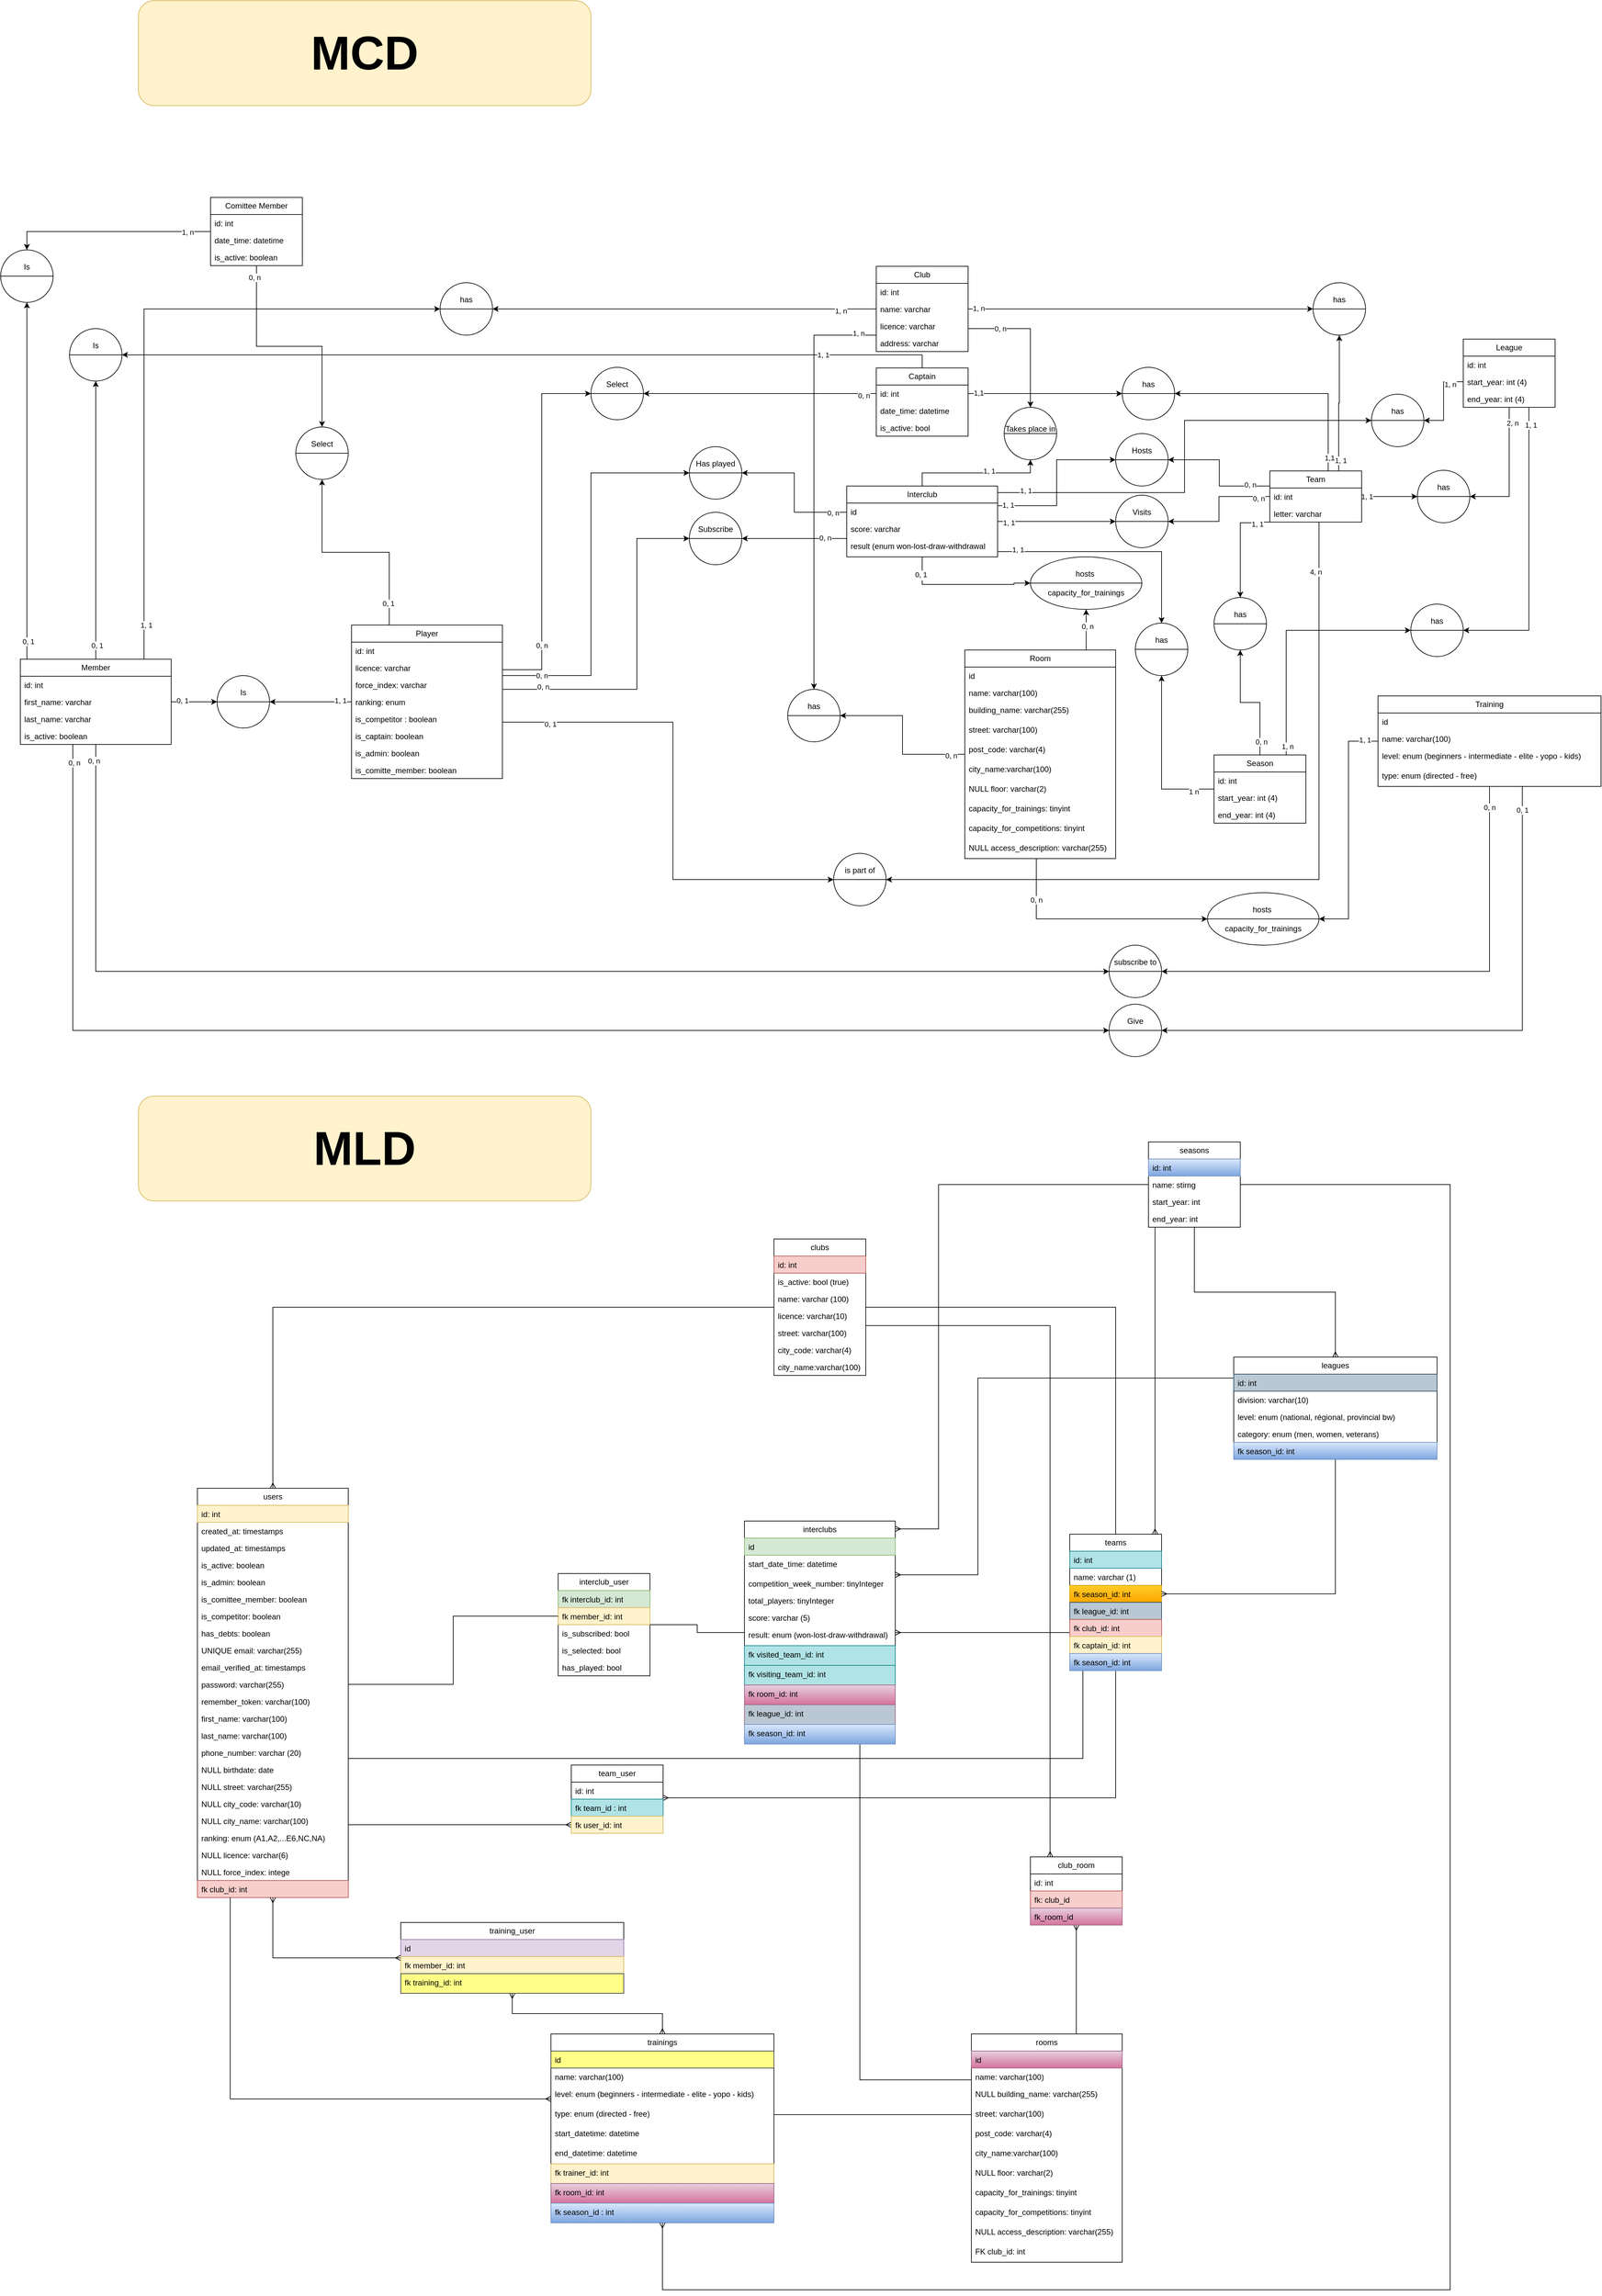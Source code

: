 <mxfile version="24.6.4" type="device">
  <diagram name="Page-1" id="EtJEMqAORgiOwgarwapl">
    <mxGraphModel dx="4608" dy="2368" grid="1" gridSize="10" guides="1" tooltips="1" connect="1" arrows="1" fold="1" page="1" pageScale="1" pageWidth="827" pageHeight="1169" math="0" shadow="0">
      <root>
        <mxCell id="0" />
        <mxCell id="1" parent="0" />
        <mxCell id="zfkykt9MSWh2Pb5mOjTY-151" style="edgeStyle=orthogonalEdgeStyle;rounded=0;orthogonalLoop=1;jettySize=auto;html=1;entryX=0;entryY=0.5;entryDx=0;entryDy=0;exitX=0.82;exitY=0.001;exitDx=0;exitDy=0;exitPerimeter=0;" parent="1" source="zfkykt9MSWh2Pb5mOjTY-158" target="zfkykt9MSWh2Pb5mOjTY-149" edge="1">
          <mxGeometry relative="1" as="geometry" />
        </mxCell>
        <mxCell id="zfkykt9MSWh2Pb5mOjTY-152" value="1, 1" style="edgeLabel;html=1;align=center;verticalAlign=middle;resizable=0;points=[];" parent="zfkykt9MSWh2Pb5mOjTY-151" vertex="1" connectable="0">
          <mxGeometry x="-0.896" y="-2" relative="1" as="geometry">
            <mxPoint x="1" y="-1" as="offset" />
          </mxGeometry>
        </mxCell>
        <mxCell id="zfkykt9MSWh2Pb5mOjTY-176" style="edgeStyle=orthogonalEdgeStyle;rounded=0;orthogonalLoop=1;jettySize=auto;html=1;" parent="1" source="zfkykt9MSWh2Pb5mOjTY-1" target="zfkykt9MSWh2Pb5mOjTY-172" edge="1">
          <mxGeometry relative="1" as="geometry" />
        </mxCell>
        <mxCell id="zfkykt9MSWh2Pb5mOjTY-177" value="1, 1" style="edgeLabel;html=1;align=center;verticalAlign=middle;resizable=0;points=[];" parent="zfkykt9MSWh2Pb5mOjTY-176" vertex="1" connectable="0">
          <mxGeometry x="-0.725" y="-2" relative="1" as="geometry">
            <mxPoint as="offset" />
          </mxGeometry>
        </mxCell>
        <mxCell id="zfkykt9MSWh2Pb5mOjTY-193" style="edgeStyle=orthogonalEdgeStyle;rounded=0;orthogonalLoop=1;jettySize=auto;html=1;exitX=0.25;exitY=0;exitDx=0;exitDy=0;entryX=0.5;entryY=1;entryDx=0;entryDy=0;" parent="1" source="zfkykt9MSWh2Pb5mOjTY-1" target="zfkykt9MSWh2Pb5mOjTY-189" edge="1">
          <mxGeometry relative="1" as="geometry" />
        </mxCell>
        <mxCell id="zfkykt9MSWh2Pb5mOjTY-194" value="0, 1" style="edgeLabel;html=1;align=center;verticalAlign=middle;resizable=0;points=[];" parent="zfkykt9MSWh2Pb5mOjTY-193" vertex="1" connectable="0">
          <mxGeometry x="-0.796" y="2" relative="1" as="geometry">
            <mxPoint as="offset" />
          </mxGeometry>
        </mxCell>
        <mxCell id="zfkykt9MSWh2Pb5mOjTY-1" value="Player" style="swimlane;fontStyle=0;childLayout=stackLayout;horizontal=1;startSize=26;fillColor=none;horizontalStack=0;resizeParent=1;resizeParentMax=0;resizeLast=0;collapsible=1;marginBottom=0;whiteSpace=wrap;html=1;" parent="1" vertex="1">
          <mxGeometry x="-305" y="662" width="230" height="234" as="geometry" />
        </mxCell>
        <mxCell id="zfkykt9MSWh2Pb5mOjTY-2" value="id: int" style="text;strokeColor=none;fillColor=none;align=left;verticalAlign=top;spacingLeft=4;spacingRight=4;overflow=hidden;rotatable=0;points=[[0,0.5],[1,0.5]];portConstraint=eastwest;whiteSpace=wrap;html=1;" parent="zfkykt9MSWh2Pb5mOjTY-1" vertex="1">
          <mxGeometry y="26" width="230" height="26" as="geometry" />
        </mxCell>
        <mxCell id="zfkykt9MSWh2Pb5mOjTY-141" value="licence: varchar" style="text;strokeColor=none;fillColor=none;align=left;verticalAlign=top;spacingLeft=4;spacingRight=4;overflow=hidden;rotatable=0;points=[[0,0.5],[1,0.5]];portConstraint=eastwest;whiteSpace=wrap;html=1;" parent="zfkykt9MSWh2Pb5mOjTY-1" vertex="1">
          <mxGeometry y="52" width="230" height="26" as="geometry" />
        </mxCell>
        <mxCell id="zfkykt9MSWh2Pb5mOjTY-25" value="force_index: varchar" style="text;strokeColor=none;fillColor=none;align=left;verticalAlign=top;spacingLeft=4;spacingRight=4;overflow=hidden;rotatable=0;points=[[0,0.5],[1,0.5]];portConstraint=eastwest;whiteSpace=wrap;html=1;" parent="zfkykt9MSWh2Pb5mOjTY-1" vertex="1">
          <mxGeometry y="78" width="230" height="26" as="geometry" />
        </mxCell>
        <mxCell id="zfkykt9MSWh2Pb5mOjTY-26" value="ranking: enum" style="text;strokeColor=none;fillColor=none;align=left;verticalAlign=top;spacingLeft=4;spacingRight=4;overflow=hidden;rotatable=0;points=[[0,0.5],[1,0.5]];portConstraint=eastwest;whiteSpace=wrap;html=1;" parent="zfkykt9MSWh2Pb5mOjTY-1" vertex="1">
          <mxGeometry y="104" width="230" height="26" as="geometry" />
        </mxCell>
        <mxCell id="zfkykt9MSWh2Pb5mOjTY-29" value="is_competitor : boolean" style="text;strokeColor=none;fillColor=none;align=left;verticalAlign=top;spacingLeft=4;spacingRight=4;overflow=hidden;rotatable=0;points=[[0,0.5],[1,0.5]];portConstraint=eastwest;whiteSpace=wrap;html=1;" parent="zfkykt9MSWh2Pb5mOjTY-1" vertex="1">
          <mxGeometry y="130" width="230" height="26" as="geometry" />
        </mxCell>
        <mxCell id="zfkykt9MSWh2Pb5mOjTY-31" value="is_captain: boolean" style="text;strokeColor=none;fillColor=none;align=left;verticalAlign=top;spacingLeft=4;spacingRight=4;overflow=hidden;rotatable=0;points=[[0,0.5],[1,0.5]];portConstraint=eastwest;whiteSpace=wrap;html=1;" parent="zfkykt9MSWh2Pb5mOjTY-1" vertex="1">
          <mxGeometry y="156" width="230" height="26" as="geometry" />
        </mxCell>
        <mxCell id="zfkykt9MSWh2Pb5mOjTY-32" value="is_admin: boolean" style="text;strokeColor=none;fillColor=none;align=left;verticalAlign=top;spacingLeft=4;spacingRight=4;overflow=hidden;rotatable=0;points=[[0,0.5],[1,0.5]];portConstraint=eastwest;whiteSpace=wrap;html=1;" parent="zfkykt9MSWh2Pb5mOjTY-1" vertex="1">
          <mxGeometry y="182" width="230" height="26" as="geometry" />
        </mxCell>
        <mxCell id="zfkykt9MSWh2Pb5mOjTY-30" value="is_comitte_member: boolean" style="text;strokeColor=none;fillColor=none;align=left;verticalAlign=top;spacingLeft=4;spacingRight=4;overflow=hidden;rotatable=0;points=[[0,0.5],[1,0.5]];portConstraint=eastwest;whiteSpace=wrap;html=1;" parent="zfkykt9MSWh2Pb5mOjTY-1" vertex="1">
          <mxGeometry y="208" width="230" height="26" as="geometry" />
        </mxCell>
        <mxCell id="zfkykt9MSWh2Pb5mOjTY-183" style="edgeStyle=orthogonalEdgeStyle;rounded=0;orthogonalLoop=1;jettySize=auto;html=1;" parent="1" source="zfkykt9MSWh2Pb5mOjTY-9" target="zfkykt9MSWh2Pb5mOjTY-180" edge="1">
          <mxGeometry relative="1" as="geometry">
            <Array as="points">
              <mxPoint x="565" y="250" />
              <mxPoint x="-400" y="250" />
            </Array>
          </mxGeometry>
        </mxCell>
        <mxCell id="zfkykt9MSWh2Pb5mOjTY-184" value="1, 1" style="edgeLabel;html=1;align=center;verticalAlign=middle;resizable=0;points=[];" parent="zfkykt9MSWh2Pb5mOjTY-183" vertex="1" connectable="0">
          <mxGeometry x="-0.724" relative="1" as="geometry">
            <mxPoint as="offset" />
          </mxGeometry>
        </mxCell>
        <mxCell id="zfkykt9MSWh2Pb5mOjTY-9" value="Captain" style="swimlane;fontStyle=0;childLayout=stackLayout;horizontal=1;startSize=26;fillColor=none;horizontalStack=0;resizeParent=1;resizeParentMax=0;resizeLast=0;collapsible=1;marginBottom=0;whiteSpace=wrap;html=1;" parent="1" vertex="1">
          <mxGeometry x="495" y="270" width="140" height="104" as="geometry" />
        </mxCell>
        <mxCell id="zfkykt9MSWh2Pb5mOjTY-10" value="id: int" style="text;strokeColor=none;fillColor=none;align=left;verticalAlign=top;spacingLeft=4;spacingRight=4;overflow=hidden;rotatable=0;points=[[0,0.5],[1,0.5]];portConstraint=eastwest;whiteSpace=wrap;html=1;" parent="zfkykt9MSWh2Pb5mOjTY-9" vertex="1">
          <mxGeometry y="26" width="140" height="26" as="geometry" />
        </mxCell>
        <mxCell id="zfkykt9MSWh2Pb5mOjTY-11" value="date_time: datetime" style="text;strokeColor=none;fillColor=none;align=left;verticalAlign=top;spacingLeft=4;spacingRight=4;overflow=hidden;rotatable=0;points=[[0,0.5],[1,0.5]];portConstraint=eastwest;whiteSpace=wrap;html=1;" parent="zfkykt9MSWh2Pb5mOjTY-9" vertex="1">
          <mxGeometry y="52" width="140" height="26" as="geometry" />
        </mxCell>
        <mxCell id="zfkykt9MSWh2Pb5mOjTY-12" value="is_active: bool" style="text;strokeColor=none;fillColor=none;align=left;verticalAlign=top;spacingLeft=4;spacingRight=4;overflow=hidden;rotatable=0;points=[[0,0.5],[1,0.5]];portConstraint=eastwest;whiteSpace=wrap;html=1;" parent="zfkykt9MSWh2Pb5mOjTY-9" vertex="1">
          <mxGeometry y="78" width="140" height="26" as="geometry" />
        </mxCell>
        <mxCell id="zfkykt9MSWh2Pb5mOjTY-207" style="edgeStyle=orthogonalEdgeStyle;rounded=0;orthogonalLoop=1;jettySize=auto;html=1;entryX=0;entryY=0.5;entryDx=0;entryDy=0;" parent="1" source="zfkykt9MSWh2Pb5mOjTY-13" target="zfkykt9MSWh2Pb5mOjTY-50" edge="1">
          <mxGeometry relative="1" as="geometry" />
        </mxCell>
        <mxCell id="zfkykt9MSWh2Pb5mOjTY-208" value="1, 1" style="edgeLabel;html=1;align=center;verticalAlign=middle;resizable=0;points=[];" parent="zfkykt9MSWh2Pb5mOjTY-207" vertex="1" connectable="0">
          <mxGeometry x="-0.811" y="-2" relative="1" as="geometry">
            <mxPoint as="offset" />
          </mxGeometry>
        </mxCell>
        <mxCell id="DnSjXl-dpAltOaoUkAwv-4" style="edgeStyle=orthogonalEdgeStyle;rounded=0;orthogonalLoop=1;jettySize=auto;html=1;entryX=0;entryY=0.5;entryDx=0;entryDy=0;" parent="1" source="zfkykt9MSWh2Pb5mOjTY-13" target="DnSjXl-dpAltOaoUkAwv-2" edge="1">
          <mxGeometry relative="1" as="geometry">
            <Array as="points">
              <mxPoint x="770" y="480" />
              <mxPoint x="770" y="410" />
            </Array>
          </mxGeometry>
        </mxCell>
        <mxCell id="DnSjXl-dpAltOaoUkAwv-6" value="1, 1" style="edgeLabel;html=1;align=center;verticalAlign=middle;resizable=0;points=[];" parent="DnSjXl-dpAltOaoUkAwv-4" vertex="1" connectable="0">
          <mxGeometry x="-0.872" y="1" relative="1" as="geometry">
            <mxPoint as="offset" />
          </mxGeometry>
        </mxCell>
        <mxCell id="DnSjXl-dpAltOaoUkAwv-41" style="edgeStyle=orthogonalEdgeStyle;rounded=0;orthogonalLoop=1;jettySize=auto;html=1;entryX=0.5;entryY=1;entryDx=0;entryDy=0;" parent="1" source="zfkykt9MSWh2Pb5mOjTY-13" target="DnSjXl-dpAltOaoUkAwv-40" edge="1">
          <mxGeometry relative="1" as="geometry">
            <Array as="points">
              <mxPoint x="565" y="430" />
              <mxPoint x="730" y="430" />
            </Array>
          </mxGeometry>
        </mxCell>
        <mxCell id="DnSjXl-dpAltOaoUkAwv-44" value="1, 1" style="edgeLabel;html=1;align=center;verticalAlign=middle;resizable=0;points=[];" parent="DnSjXl-dpAltOaoUkAwv-41" vertex="1" connectable="0">
          <mxGeometry x="0.184" y="3" relative="1" as="geometry">
            <mxPoint as="offset" />
          </mxGeometry>
        </mxCell>
        <mxCell id="-A4GLplNvdXZ9_32J81P-7" style="edgeStyle=orthogonalEdgeStyle;rounded=0;orthogonalLoop=1;jettySize=auto;html=1;entryX=0;entryY=0.5;entryDx=0;entryDy=0;" parent="1" source="zfkykt9MSWh2Pb5mOjTY-13" target="-A4GLplNvdXZ9_32J81P-3" edge="1">
          <mxGeometry relative="1" as="geometry">
            <Array as="points">
              <mxPoint x="965" y="460" />
              <mxPoint x="965" y="350" />
            </Array>
          </mxGeometry>
        </mxCell>
        <mxCell id="-A4GLplNvdXZ9_32J81P-8" value="1, 1" style="edgeLabel;html=1;align=center;verticalAlign=middle;resizable=0;points=[];" parent="-A4GLplNvdXZ9_32J81P-7" vertex="1" connectable="0">
          <mxGeometry x="-0.874" y="3" relative="1" as="geometry">
            <mxPoint as="offset" />
          </mxGeometry>
        </mxCell>
        <mxCell id="KRWBKFp7DahHuBzi4KMY-15" style="edgeStyle=orthogonalEdgeStyle;rounded=0;orthogonalLoop=1;jettySize=auto;html=1;" parent="1" source="zfkykt9MSWh2Pb5mOjTY-13" target="KRWBKFp7DahHuBzi4KMY-13" edge="1">
          <mxGeometry relative="1" as="geometry">
            <Array as="points">
              <mxPoint x="930" y="550" />
            </Array>
          </mxGeometry>
        </mxCell>
        <mxCell id="KRWBKFp7DahHuBzi4KMY-16" value="1, 1" style="edgeLabel;html=1;align=center;verticalAlign=middle;resizable=0;points=[];" parent="KRWBKFp7DahHuBzi4KMY-15" vertex="1" connectable="0">
          <mxGeometry x="-0.827" y="3" relative="1" as="geometry">
            <mxPoint as="offset" />
          </mxGeometry>
        </mxCell>
        <mxCell id="zfkykt9MSWh2Pb5mOjTY-13" value="Interclub" style="swimlane;fontStyle=0;childLayout=stackLayout;horizontal=1;startSize=26;fillColor=none;horizontalStack=0;resizeParent=1;resizeParentMax=0;resizeLast=0;collapsible=1;marginBottom=0;whiteSpace=wrap;html=1;" parent="1" vertex="1">
          <mxGeometry x="450" y="450" width="230" height="108" as="geometry" />
        </mxCell>
        <mxCell id="zfkykt9MSWh2Pb5mOjTY-14" value="id" style="text;strokeColor=none;fillColor=none;align=left;verticalAlign=top;spacingLeft=4;spacingRight=4;overflow=hidden;rotatable=0;points=[[0,0.5],[1,0.5]];portConstraint=eastwest;whiteSpace=wrap;html=1;" parent="zfkykt9MSWh2Pb5mOjTY-13" vertex="1">
          <mxGeometry y="26" width="230" height="26" as="geometry" />
        </mxCell>
        <mxCell id="zfkykt9MSWh2Pb5mOjTY-43" value="score: varchar" style="text;strokeColor=none;fillColor=none;align=left;verticalAlign=top;spacingLeft=4;spacingRight=4;overflow=hidden;rotatable=0;points=[[0,0.5],[1,0.5]];portConstraint=eastwest;whiteSpace=wrap;html=1;" parent="zfkykt9MSWh2Pb5mOjTY-13" vertex="1">
          <mxGeometry y="52" width="230" height="26" as="geometry" />
        </mxCell>
        <mxCell id="zfkykt9MSWh2Pb5mOjTY-44" value="result (enum won-lost-draw-withdrawal" style="text;strokeColor=none;fillColor=none;align=left;verticalAlign=top;spacingLeft=4;spacingRight=4;overflow=hidden;rotatable=0;points=[[0,0.5],[1,0.5]];portConstraint=eastwest;whiteSpace=wrap;html=1;" parent="zfkykt9MSWh2Pb5mOjTY-13" vertex="1">
          <mxGeometry y="78" width="230" height="30" as="geometry" />
        </mxCell>
        <mxCell id="zfkykt9MSWh2Pb5mOjTY-132" style="edgeStyle=orthogonalEdgeStyle;rounded=0;orthogonalLoop=1;jettySize=auto;html=1;entryX=0;entryY=0.5;entryDx=0;entryDy=0;" parent="1" source="zfkykt9MSWh2Pb5mOjTY-37" target="zfkykt9MSWh2Pb5mOjTY-129" edge="1">
          <mxGeometry relative="1" as="geometry" />
        </mxCell>
        <mxCell id="zfkykt9MSWh2Pb5mOjTY-135" value="1, 1" style="edgeLabel;html=1;align=center;verticalAlign=middle;resizable=0;points=[];" parent="zfkykt9MSWh2Pb5mOjTY-132" vertex="1" connectable="0">
          <mxGeometry x="-0.817" relative="1" as="geometry">
            <mxPoint as="offset" />
          </mxGeometry>
        </mxCell>
        <mxCell id="zfkykt9MSWh2Pb5mOjTY-147" style="edgeStyle=orthogonalEdgeStyle;rounded=0;orthogonalLoop=1;jettySize=auto;html=1;exitX=0.75;exitY=0;exitDx=0;exitDy=0;entryX=0.5;entryY=1;entryDx=0;entryDy=0;" parent="1" source="zfkykt9MSWh2Pb5mOjTY-37" target="zfkykt9MSWh2Pb5mOjTY-145" edge="1">
          <mxGeometry relative="1" as="geometry" />
        </mxCell>
        <mxCell id="zfkykt9MSWh2Pb5mOjTY-148" value="1, 1" style="edgeLabel;html=1;align=center;verticalAlign=middle;resizable=0;points=[];" parent="zfkykt9MSWh2Pb5mOjTY-147" vertex="1" connectable="0">
          <mxGeometry x="-0.856" y="-2" relative="1" as="geometry">
            <mxPoint x="1" y="-1" as="offset" />
          </mxGeometry>
        </mxCell>
        <mxCell id="zfkykt9MSWh2Pb5mOjTY-154" style="edgeStyle=orthogonalEdgeStyle;rounded=0;orthogonalLoop=1;jettySize=auto;html=1;entryX=1;entryY=0.5;entryDx=0;entryDy=0;" parent="1" source="zfkykt9MSWh2Pb5mOjTY-37" target="zfkykt9MSWh2Pb5mOjTY-74" edge="1">
          <mxGeometry relative="1" as="geometry">
            <Array as="points">
              <mxPoint x="1170" y="1050" />
            </Array>
          </mxGeometry>
        </mxCell>
        <mxCell id="zfkykt9MSWh2Pb5mOjTY-155" value="4, n" style="edgeLabel;html=1;align=center;verticalAlign=middle;resizable=0;points=[];" parent="zfkykt9MSWh2Pb5mOjTY-154" vertex="1" connectable="0">
          <mxGeometry x="-0.875" y="-5" relative="1" as="geometry">
            <mxPoint as="offset" />
          </mxGeometry>
        </mxCell>
        <mxCell id="DnSjXl-dpAltOaoUkAwv-3" style="edgeStyle=orthogonalEdgeStyle;rounded=0;orthogonalLoop=1;jettySize=auto;html=1;entryX=1;entryY=0.5;entryDx=0;entryDy=0;" parent="1" source="zfkykt9MSWh2Pb5mOjTY-37" target="DnSjXl-dpAltOaoUkAwv-2" edge="1">
          <mxGeometry relative="1" as="geometry">
            <Array as="points">
              <mxPoint x="1018" y="450" />
              <mxPoint x="1018" y="410" />
            </Array>
          </mxGeometry>
        </mxCell>
        <mxCell id="DnSjXl-dpAltOaoUkAwv-5" value="0, n" style="edgeLabel;html=1;align=center;verticalAlign=middle;resizable=0;points=[];" parent="DnSjXl-dpAltOaoUkAwv-3" vertex="1" connectable="0">
          <mxGeometry x="-0.692" y="-2" relative="1" as="geometry">
            <mxPoint as="offset" />
          </mxGeometry>
        </mxCell>
        <mxCell id="zfkykt9MSWh2Pb5mOjTY-37" value="Team" style="swimlane;fontStyle=0;childLayout=stackLayout;horizontal=1;startSize=26;fillColor=none;horizontalStack=0;resizeParent=1;resizeParentMax=0;resizeLast=0;collapsible=1;marginBottom=0;whiteSpace=wrap;html=1;" parent="1" vertex="1">
          <mxGeometry x="1095" y="427" width="140" height="78" as="geometry" />
        </mxCell>
        <mxCell id="zfkykt9MSWh2Pb5mOjTY-38" value="id: int" style="text;strokeColor=none;fillColor=none;align=left;verticalAlign=top;spacingLeft=4;spacingRight=4;overflow=hidden;rotatable=0;points=[[0,0.5],[1,0.5]];portConstraint=eastwest;whiteSpace=wrap;html=1;" parent="zfkykt9MSWh2Pb5mOjTY-37" vertex="1">
          <mxGeometry y="26" width="140" height="26" as="geometry" />
        </mxCell>
        <mxCell id="zfkykt9MSWh2Pb5mOjTY-40" value="letter: varchar" style="text;strokeColor=none;fillColor=none;align=left;verticalAlign=top;spacingLeft=4;spacingRight=4;overflow=hidden;rotatable=0;points=[[0,0.5],[1,0.5]];portConstraint=eastwest;whiteSpace=wrap;html=1;" parent="zfkykt9MSWh2Pb5mOjTY-37" vertex="1">
          <mxGeometry y="52" width="140" height="26" as="geometry" />
        </mxCell>
        <mxCell id="zfkykt9MSWh2Pb5mOjTY-50" value="&lt;div&gt;Visits&lt;/div&gt;&lt;div&gt;&lt;br&gt;&lt;/div&gt;&lt;div&gt;&lt;br&gt;&lt;/div&gt;" style="shape=lineEllipse;perimeter=ellipsePerimeter;whiteSpace=wrap;html=1;backgroundOutline=1;" parent="1" vertex="1">
          <mxGeometry x="860" y="464" width="80" height="80" as="geometry" />
        </mxCell>
        <mxCell id="zfkykt9MSWh2Pb5mOjTY-68" value="Select&lt;div&gt;&lt;br&gt;&lt;/div&gt;&lt;div&gt;&lt;br&gt;&lt;/div&gt;" style="shape=lineEllipse;perimeter=ellipsePerimeter;whiteSpace=wrap;html=1;backgroundOutline=1;" parent="1" vertex="1">
          <mxGeometry x="60" y="269" width="80" height="80" as="geometry" />
        </mxCell>
        <mxCell id="zfkykt9MSWh2Pb5mOjTY-70" value="&lt;div&gt;Subscribe&lt;/div&gt;&lt;div&gt;&lt;br&gt;&lt;/div&gt;&lt;div&gt;&lt;br&gt;&lt;/div&gt;" style="shape=lineEllipse;perimeter=ellipsePerimeter;whiteSpace=wrap;html=1;backgroundOutline=1;" parent="1" vertex="1">
          <mxGeometry x="210" y="490" width="80" height="80" as="geometry" />
        </mxCell>
        <mxCell id="zfkykt9MSWh2Pb5mOjTY-71" value="&lt;div&gt;Has played&lt;/div&gt;&lt;div&gt;&lt;br&gt;&lt;/div&gt;&lt;div&gt;&lt;br&gt;&lt;/div&gt;" style="shape=lineEllipse;perimeter=ellipsePerimeter;whiteSpace=wrap;html=1;backgroundOutline=1;" parent="1" vertex="1">
          <mxGeometry x="210" y="390" width="80" height="80" as="geometry" />
        </mxCell>
        <mxCell id="zfkykt9MSWh2Pb5mOjTY-74" value="is part of&lt;div&gt;&lt;br&gt;&lt;/div&gt;&lt;div&gt;&lt;br&gt;&lt;/div&gt;" style="shape=lineEllipse;perimeter=ellipsePerimeter;whiteSpace=wrap;html=1;backgroundOutline=1;" parent="1" vertex="1">
          <mxGeometry x="430" y="1010" width="80" height="80" as="geometry" />
        </mxCell>
        <mxCell id="zfkykt9MSWh2Pb5mOjTY-75" style="edgeStyle=orthogonalEdgeStyle;rounded=0;orthogonalLoop=1;jettySize=auto;html=1;entryX=0;entryY=0.5;entryDx=0;entryDy=0;" parent="1" source="zfkykt9MSWh2Pb5mOjTY-1" target="zfkykt9MSWh2Pb5mOjTY-74" edge="1">
          <mxGeometry relative="1" as="geometry">
            <Array as="points">
              <mxPoint x="185" y="810" />
              <mxPoint x="185" y="1050" />
            </Array>
          </mxGeometry>
        </mxCell>
        <mxCell id="zfkykt9MSWh2Pb5mOjTY-77" value="0, 1" style="edgeLabel;html=1;align=center;verticalAlign=middle;resizable=0;points=[];" parent="zfkykt9MSWh2Pb5mOjTY-75" vertex="1" connectable="0">
          <mxGeometry x="-0.804" y="-3" relative="1" as="geometry">
            <mxPoint as="offset" />
          </mxGeometry>
        </mxCell>
        <mxCell id="zfkykt9MSWh2Pb5mOjTY-79" value="has&lt;div&gt;&lt;br&gt;&lt;/div&gt;&lt;div&gt;&lt;br&gt;&lt;/div&gt;" style="shape=lineEllipse;perimeter=ellipsePerimeter;whiteSpace=wrap;html=1;backgroundOutline=1;" parent="1" vertex="1">
          <mxGeometry x="870" y="269" width="80" height="80" as="geometry" />
        </mxCell>
        <mxCell id="zfkykt9MSWh2Pb5mOjTY-80" style="edgeStyle=orthogonalEdgeStyle;rounded=0;orthogonalLoop=1;jettySize=auto;html=1;entryX=1;entryY=0.5;entryDx=0;entryDy=0;" parent="1" source="zfkykt9MSWh2Pb5mOjTY-37" target="zfkykt9MSWh2Pb5mOjTY-79" edge="1">
          <mxGeometry relative="1" as="geometry">
            <Array as="points">
              <mxPoint x="1184" y="309" />
            </Array>
          </mxGeometry>
        </mxCell>
        <mxCell id="zfkykt9MSWh2Pb5mOjTY-81" value="1,1" style="edgeLabel;html=1;align=center;verticalAlign=middle;resizable=0;points=[];" parent="zfkykt9MSWh2Pb5mOjTY-80" vertex="1" connectable="0">
          <mxGeometry x="-0.885" y="-2" relative="1" as="geometry">
            <mxPoint as="offset" />
          </mxGeometry>
        </mxCell>
        <mxCell id="zfkykt9MSWh2Pb5mOjTY-82" style="edgeStyle=orthogonalEdgeStyle;rounded=0;orthogonalLoop=1;jettySize=auto;html=1;exitX=1;exitY=0.5;exitDx=0;exitDy=0;entryX=0;entryY=0.5;entryDx=0;entryDy=0;" parent="1" source="zfkykt9MSWh2Pb5mOjTY-10" target="zfkykt9MSWh2Pb5mOjTY-79" edge="1">
          <mxGeometry relative="1" as="geometry" />
        </mxCell>
        <mxCell id="zfkykt9MSWh2Pb5mOjTY-83" value="1,1" style="edgeLabel;html=1;align=center;verticalAlign=middle;resizable=0;points=[];" parent="zfkykt9MSWh2Pb5mOjTY-82" vertex="1" connectable="0">
          <mxGeometry x="-0.869" y="1" relative="1" as="geometry">
            <mxPoint as="offset" />
          </mxGeometry>
        </mxCell>
        <mxCell id="zfkykt9MSWh2Pb5mOjTY-86" style="edgeStyle=orthogonalEdgeStyle;rounded=0;orthogonalLoop=1;jettySize=auto;html=1;entryX=0;entryY=0.5;entryDx=0;entryDy=0;" parent="1" source="zfkykt9MSWh2Pb5mOjTY-1" target="zfkykt9MSWh2Pb5mOjTY-70" edge="1">
          <mxGeometry relative="1" as="geometry">
            <Array as="points">
              <mxPoint x="130" y="760" />
              <mxPoint x="130" y="530" />
            </Array>
          </mxGeometry>
        </mxCell>
        <mxCell id="zfkykt9MSWh2Pb5mOjTY-87" value="0, n" style="edgeLabel;html=1;align=center;verticalAlign=middle;resizable=0;points=[];" parent="zfkykt9MSWh2Pb5mOjTY-86" vertex="1" connectable="0">
          <mxGeometry x="-0.737" y="4" relative="1" as="geometry">
            <mxPoint x="-6" as="offset" />
          </mxGeometry>
        </mxCell>
        <mxCell id="zfkykt9MSWh2Pb5mOjTY-91" style="edgeStyle=orthogonalEdgeStyle;rounded=0;orthogonalLoop=1;jettySize=auto;html=1;exitX=0;exitY=0.5;exitDx=0;exitDy=0;entryX=1;entryY=0.5;entryDx=0;entryDy=0;" parent="1" source="zfkykt9MSWh2Pb5mOjTY-14" target="zfkykt9MSWh2Pb5mOjTY-70" edge="1">
          <mxGeometry relative="1" as="geometry">
            <Array as="points">
              <mxPoint x="450" y="530" />
            </Array>
          </mxGeometry>
        </mxCell>
        <mxCell id="zfkykt9MSWh2Pb5mOjTY-196" value="0, n" style="edgeLabel;html=1;align=center;verticalAlign=middle;resizable=0;points=[];" parent="zfkykt9MSWh2Pb5mOjTY-91" vertex="1" connectable="0">
          <mxGeometry x="-0.265" y="-1" relative="1" as="geometry">
            <mxPoint as="offset" />
          </mxGeometry>
        </mxCell>
        <mxCell id="zfkykt9MSWh2Pb5mOjTY-93" style="edgeStyle=orthogonalEdgeStyle;rounded=0;orthogonalLoop=1;jettySize=auto;html=1;entryX=0;entryY=0.5;entryDx=0;entryDy=0;" parent="1" source="zfkykt9MSWh2Pb5mOjTY-1" target="zfkykt9MSWh2Pb5mOjTY-71" edge="1">
          <mxGeometry relative="1" as="geometry">
            <Array as="points">
              <mxPoint x="60" y="739" />
              <mxPoint x="60" y="430" />
            </Array>
          </mxGeometry>
        </mxCell>
        <mxCell id="zfkykt9MSWh2Pb5mOjTY-157" value="0, n" style="edgeLabel;html=1;align=center;verticalAlign=middle;resizable=0;points=[];" parent="zfkykt9MSWh2Pb5mOjTY-93" vertex="1" connectable="0">
          <mxGeometry x="-0.799" relative="1" as="geometry">
            <mxPoint as="offset" />
          </mxGeometry>
        </mxCell>
        <mxCell id="zfkykt9MSWh2Pb5mOjTY-94" style="edgeStyle=orthogonalEdgeStyle;rounded=0;orthogonalLoop=1;jettySize=auto;html=1;exitX=0;exitY=0.5;exitDx=0;exitDy=0;entryX=1;entryY=0.5;entryDx=0;entryDy=0;" parent="1" source="zfkykt9MSWh2Pb5mOjTY-14" target="zfkykt9MSWh2Pb5mOjTY-71" edge="1">
          <mxGeometry relative="1" as="geometry">
            <Array as="points">
              <mxPoint x="450" y="490" />
              <mxPoint x="370" y="490" />
              <mxPoint x="370" y="430" />
            </Array>
          </mxGeometry>
        </mxCell>
        <mxCell id="zfkykt9MSWh2Pb5mOjTY-95" value="0, n" style="edgeLabel;html=1;align=center;verticalAlign=middle;resizable=0;points=[];" parent="zfkykt9MSWh2Pb5mOjTY-94" vertex="1" connectable="0">
          <mxGeometry x="-0.795" y="1" relative="1" as="geometry">
            <mxPoint as="offset" />
          </mxGeometry>
        </mxCell>
        <mxCell id="zfkykt9MSWh2Pb5mOjTY-96" style="edgeStyle=orthogonalEdgeStyle;rounded=0;orthogonalLoop=1;jettySize=auto;html=1;exitX=0;exitY=0.5;exitDx=0;exitDy=0;entryX=1;entryY=0.5;entryDx=0;entryDy=0;" parent="1" source="zfkykt9MSWh2Pb5mOjTY-10" target="zfkykt9MSWh2Pb5mOjTY-68" edge="1">
          <mxGeometry relative="1" as="geometry" />
        </mxCell>
        <mxCell id="zfkykt9MSWh2Pb5mOjTY-97" value="0, n" style="edgeLabel;html=1;align=center;verticalAlign=middle;resizable=0;points=[];" parent="zfkykt9MSWh2Pb5mOjTY-96" vertex="1" connectable="0">
          <mxGeometry x="-0.889" y="3" relative="1" as="geometry">
            <mxPoint as="offset" />
          </mxGeometry>
        </mxCell>
        <mxCell id="zfkykt9MSWh2Pb5mOjTY-98" style="edgeStyle=orthogonalEdgeStyle;rounded=0;orthogonalLoop=1;jettySize=auto;html=1;entryX=0;entryY=0.5;entryDx=0;entryDy=0;" parent="1" source="zfkykt9MSWh2Pb5mOjTY-1" target="zfkykt9MSWh2Pb5mOjTY-68" edge="1">
          <mxGeometry relative="1" as="geometry">
            <Array as="points">
              <mxPoint x="-90" y="730" />
              <mxPoint x="-15" y="730" />
              <mxPoint x="-15" y="230" />
            </Array>
          </mxGeometry>
        </mxCell>
        <mxCell id="zfkykt9MSWh2Pb5mOjTY-99" value="0, n" style="edgeLabel;html=1;align=center;verticalAlign=middle;resizable=0;points=[];" parent="zfkykt9MSWh2Pb5mOjTY-98" vertex="1" connectable="0">
          <mxGeometry x="-0.65" relative="1" as="geometry">
            <mxPoint as="offset" />
          </mxGeometry>
        </mxCell>
        <mxCell id="zfkykt9MSWh2Pb5mOjTY-101" value="interclub_user" style="swimlane;fontStyle=0;childLayout=stackLayout;horizontal=1;startSize=26;fillColor=none;horizontalStack=0;resizeParent=1;resizeParentMax=0;resizeLast=0;collapsible=1;marginBottom=0;whiteSpace=wrap;html=1;" parent="1" vertex="1">
          <mxGeometry x="10" y="2108" width="140" height="156" as="geometry" />
        </mxCell>
        <mxCell id="zfkykt9MSWh2Pb5mOjTY-102" value="fk interclub_id: int" style="text;strokeColor=#82b366;fillColor=#d5e8d4;align=left;verticalAlign=top;spacingLeft=4;spacingRight=4;overflow=hidden;rotatable=0;points=[[0,0.5],[1,0.5]];portConstraint=eastwest;whiteSpace=wrap;html=1;" parent="zfkykt9MSWh2Pb5mOjTY-101" vertex="1">
          <mxGeometry y="26" width="140" height="26" as="geometry" />
        </mxCell>
        <mxCell id="zfkykt9MSWh2Pb5mOjTY-103" value="fk member_id: int" style="text;strokeColor=#d6b656;fillColor=#fff2cc;align=left;verticalAlign=top;spacingLeft=4;spacingRight=4;overflow=hidden;rotatable=0;points=[[0,0.5],[1,0.5]];portConstraint=eastwest;whiteSpace=wrap;html=1;" parent="zfkykt9MSWh2Pb5mOjTY-101" vertex="1">
          <mxGeometry y="52" width="140" height="26" as="geometry" />
        </mxCell>
        <mxCell id="zfkykt9MSWh2Pb5mOjTY-104" value="is_subscribed: bool" style="text;strokeColor=none;fillColor=none;align=left;verticalAlign=top;spacingLeft=4;spacingRight=4;overflow=hidden;rotatable=0;points=[[0,0.5],[1,0.5]];portConstraint=eastwest;whiteSpace=wrap;html=1;" parent="zfkykt9MSWh2Pb5mOjTY-101" vertex="1">
          <mxGeometry y="78" width="140" height="26" as="geometry" />
        </mxCell>
        <mxCell id="zfkykt9MSWh2Pb5mOjTY-105" value="is_selected: bool" style="text;strokeColor=none;fillColor=none;align=left;verticalAlign=top;spacingLeft=4;spacingRight=4;overflow=hidden;rotatable=0;points=[[0,0.5],[1,0.5]];portConstraint=eastwest;whiteSpace=wrap;html=1;" parent="zfkykt9MSWh2Pb5mOjTY-101" vertex="1">
          <mxGeometry y="104" width="140" height="26" as="geometry" />
        </mxCell>
        <mxCell id="zfkykt9MSWh2Pb5mOjTY-106" value="has_played: bool" style="text;strokeColor=none;fillColor=none;align=left;verticalAlign=top;spacingLeft=4;spacingRight=4;overflow=hidden;rotatable=0;points=[[0,0.5],[1,0.5]];portConstraint=eastwest;whiteSpace=wrap;html=1;" parent="zfkykt9MSWh2Pb5mOjTY-101" vertex="1">
          <mxGeometry y="130" width="140" height="26" as="geometry" />
        </mxCell>
        <mxCell id="zfkykt9MSWh2Pb5mOjTY-109" value="&lt;b style=&quot;font-size: 72px;&quot;&gt;MCD&lt;/b&gt;" style="rounded=1;whiteSpace=wrap;html=1;fontSize=72;fillColor=#fff2cc;strokeColor=#d6b656;" parent="1" vertex="1">
          <mxGeometry x="-630" y="-290" width="690" height="160" as="geometry" />
        </mxCell>
        <mxCell id="KRWBKFp7DahHuBzi4KMY-10" style="edgeStyle=orthogonalEdgeStyle;rounded=0;orthogonalLoop=1;jettySize=auto;html=1;entryX=0;entryY=0.5;entryDx=0;entryDy=0;" parent="1" source="zfkykt9MSWh2Pb5mOjTY-111" target="KRWBKFp7DahHuBzi4KMY-8" edge="1">
          <mxGeometry relative="1" as="geometry">
            <Array as="points">
              <mxPoint x="1120" y="670" />
            </Array>
          </mxGeometry>
        </mxCell>
        <mxCell id="KRWBKFp7DahHuBzi4KMY-12" value="1, n" style="edgeLabel;html=1;align=center;verticalAlign=middle;resizable=0;points=[];" parent="KRWBKFp7DahHuBzi4KMY-10" vertex="1" connectable="0">
          <mxGeometry x="-0.932" y="-2" relative="1" as="geometry">
            <mxPoint as="offset" />
          </mxGeometry>
        </mxCell>
        <mxCell id="KRWBKFp7DahHuBzi4KMY-14" style="edgeStyle=orthogonalEdgeStyle;rounded=0;orthogonalLoop=1;jettySize=auto;html=1;entryX=0.5;entryY=1;entryDx=0;entryDy=0;" parent="1" source="zfkykt9MSWh2Pb5mOjTY-111" target="KRWBKFp7DahHuBzi4KMY-13" edge="1">
          <mxGeometry relative="1" as="geometry" />
        </mxCell>
        <mxCell id="KRWBKFp7DahHuBzi4KMY-17" value="1 n" style="edgeLabel;html=1;align=center;verticalAlign=middle;resizable=0;points=[];" parent="KRWBKFp7DahHuBzi4KMY-14" vertex="1" connectable="0">
          <mxGeometry x="-0.755" y="4" relative="1" as="geometry">
            <mxPoint as="offset" />
          </mxGeometry>
        </mxCell>
        <mxCell id="zfkykt9MSWh2Pb5mOjTY-111" value="Season" style="swimlane;fontStyle=0;childLayout=stackLayout;horizontal=1;startSize=26;fillColor=none;horizontalStack=0;resizeParent=1;resizeParentMax=0;resizeLast=0;collapsible=1;marginBottom=0;whiteSpace=wrap;html=1;" parent="1" vertex="1">
          <mxGeometry x="1010" y="860" width="140" height="104" as="geometry" />
        </mxCell>
        <mxCell id="zfkykt9MSWh2Pb5mOjTY-112" value="id: int" style="text;strokeColor=none;fillColor=none;align=left;verticalAlign=top;spacingLeft=4;spacingRight=4;overflow=hidden;rotatable=0;points=[[0,0.5],[1,0.5]];portConstraint=eastwest;whiteSpace=wrap;html=1;" parent="zfkykt9MSWh2Pb5mOjTY-111" vertex="1">
          <mxGeometry y="26" width="140" height="26" as="geometry" />
        </mxCell>
        <mxCell id="zfkykt9MSWh2Pb5mOjTY-113" value="start_year: int (4)" style="text;strokeColor=none;fillColor=none;align=left;verticalAlign=top;spacingLeft=4;spacingRight=4;overflow=hidden;rotatable=0;points=[[0,0.5],[1,0.5]];portConstraint=eastwest;whiteSpace=wrap;html=1;" parent="zfkykt9MSWh2Pb5mOjTY-111" vertex="1">
          <mxGeometry y="52" width="140" height="26" as="geometry" />
        </mxCell>
        <mxCell id="zfkykt9MSWh2Pb5mOjTY-114" value="end_year: int (4)" style="text;strokeColor=none;fillColor=none;align=left;verticalAlign=top;spacingLeft=4;spacingRight=4;overflow=hidden;rotatable=0;points=[[0,0.5],[1,0.5]];portConstraint=eastwest;whiteSpace=wrap;html=1;" parent="zfkykt9MSWh2Pb5mOjTY-111" vertex="1">
          <mxGeometry y="78" width="140" height="26" as="geometry" />
        </mxCell>
        <mxCell id="zfkykt9MSWh2Pb5mOjTY-117" style="edgeStyle=orthogonalEdgeStyle;rounded=0;orthogonalLoop=1;jettySize=auto;html=1;entryX=0.5;entryY=0;entryDx=0;entryDy=0;" parent="1" source="zfkykt9MSWh2Pb5mOjTY-37" target="zfkykt9MSWh2Pb5mOjTY-120" edge="1">
          <mxGeometry relative="1" as="geometry">
            <mxPoint x="1100" y="505" as="sourcePoint" />
            <Array as="points">
              <mxPoint x="1080" y="505" />
              <mxPoint x="1080" y="506" />
              <mxPoint x="1050" y="506" />
            </Array>
          </mxGeometry>
        </mxCell>
        <mxCell id="zfkykt9MSWh2Pb5mOjTY-121" value="1, 1" style="edgeLabel;html=1;align=center;verticalAlign=middle;resizable=0;points=[];" parent="zfkykt9MSWh2Pb5mOjTY-117" vertex="1" connectable="0">
          <mxGeometry x="-0.746" y="2" relative="1" as="geometry">
            <mxPoint as="offset" />
          </mxGeometry>
        </mxCell>
        <mxCell id="zfkykt9MSWh2Pb5mOjTY-120" value="has&lt;div&gt;&lt;br&gt;&lt;/div&gt;&lt;div&gt;&lt;br&gt;&lt;/div&gt;" style="shape=lineEllipse;perimeter=ellipsePerimeter;whiteSpace=wrap;html=1;backgroundOutline=1;" parent="1" vertex="1">
          <mxGeometry x="1010" y="620" width="80" height="80" as="geometry" />
        </mxCell>
        <mxCell id="zfkykt9MSWh2Pb5mOjTY-123" style="edgeStyle=orthogonalEdgeStyle;rounded=0;orthogonalLoop=1;jettySize=auto;html=1;entryX=0.5;entryY=1;entryDx=0;entryDy=0;" parent="1" source="zfkykt9MSWh2Pb5mOjTY-111" target="zfkykt9MSWh2Pb5mOjTY-120" edge="1">
          <mxGeometry relative="1" as="geometry" />
        </mxCell>
        <mxCell id="zfkykt9MSWh2Pb5mOjTY-124" value="0, n" style="edgeLabel;html=1;align=center;verticalAlign=middle;resizable=0;points=[];" parent="zfkykt9MSWh2Pb5mOjTY-123" vertex="1" connectable="0">
          <mxGeometry x="-0.782" y="-2" relative="1" as="geometry">
            <mxPoint as="offset" />
          </mxGeometry>
        </mxCell>
        <mxCell id="zfkykt9MSWh2Pb5mOjTY-133" style="edgeStyle=orthogonalEdgeStyle;rounded=0;orthogonalLoop=1;jettySize=auto;html=1;entryX=1;entryY=0.5;entryDx=0;entryDy=0;" parent="1" source="zfkykt9MSWh2Pb5mOjTY-125" target="zfkykt9MSWh2Pb5mOjTY-129" edge="1">
          <mxGeometry relative="1" as="geometry" />
        </mxCell>
        <mxCell id="zfkykt9MSWh2Pb5mOjTY-134" value="2, n" style="edgeLabel;html=1;align=center;verticalAlign=middle;resizable=0;points=[];" parent="zfkykt9MSWh2Pb5mOjTY-133" vertex="1" connectable="0">
          <mxGeometry x="-0.762" y="5" relative="1" as="geometry">
            <mxPoint as="offset" />
          </mxGeometry>
        </mxCell>
        <mxCell id="KRWBKFp7DahHuBzi4KMY-9" style="edgeStyle=orthogonalEdgeStyle;rounded=0;orthogonalLoop=1;jettySize=auto;html=1;entryX=1;entryY=0.5;entryDx=0;entryDy=0;" parent="1" source="zfkykt9MSWh2Pb5mOjTY-125" target="KRWBKFp7DahHuBzi4KMY-8" edge="1">
          <mxGeometry relative="1" as="geometry">
            <Array as="points">
              <mxPoint x="1490" y="670" />
            </Array>
          </mxGeometry>
        </mxCell>
        <mxCell id="KRWBKFp7DahHuBzi4KMY-11" value="1, 1" style="edgeLabel;html=1;align=center;verticalAlign=middle;resizable=0;points=[];" parent="KRWBKFp7DahHuBzi4KMY-9" vertex="1" connectable="0">
          <mxGeometry x="-0.877" y="3" relative="1" as="geometry">
            <mxPoint as="offset" />
          </mxGeometry>
        </mxCell>
        <mxCell id="zfkykt9MSWh2Pb5mOjTY-125" value="League" style="swimlane;fontStyle=0;childLayout=stackLayout;horizontal=1;startSize=26;fillColor=none;horizontalStack=0;resizeParent=1;resizeParentMax=0;resizeLast=0;collapsible=1;marginBottom=0;whiteSpace=wrap;html=1;" parent="1" vertex="1">
          <mxGeometry x="1390" y="226" width="140" height="104" as="geometry" />
        </mxCell>
        <mxCell id="zfkykt9MSWh2Pb5mOjTY-126" value="id: int" style="text;strokeColor=none;fillColor=none;align=left;verticalAlign=top;spacingLeft=4;spacingRight=4;overflow=hidden;rotatable=0;points=[[0,0.5],[1,0.5]];portConstraint=eastwest;whiteSpace=wrap;html=1;" parent="zfkykt9MSWh2Pb5mOjTY-125" vertex="1">
          <mxGeometry y="26" width="140" height="26" as="geometry" />
        </mxCell>
        <mxCell id="zfkykt9MSWh2Pb5mOjTY-127" value="start_year: int (4)" style="text;strokeColor=none;fillColor=none;align=left;verticalAlign=top;spacingLeft=4;spacingRight=4;overflow=hidden;rotatable=0;points=[[0,0.5],[1,0.5]];portConstraint=eastwest;whiteSpace=wrap;html=1;" parent="zfkykt9MSWh2Pb5mOjTY-125" vertex="1">
          <mxGeometry y="52" width="140" height="26" as="geometry" />
        </mxCell>
        <mxCell id="zfkykt9MSWh2Pb5mOjTY-128" value="end_year: int (4)" style="text;strokeColor=none;fillColor=none;align=left;verticalAlign=top;spacingLeft=4;spacingRight=4;overflow=hidden;rotatable=0;points=[[0,0.5],[1,0.5]];portConstraint=eastwest;whiteSpace=wrap;html=1;" parent="zfkykt9MSWh2Pb5mOjTY-125" vertex="1">
          <mxGeometry y="78" width="140" height="26" as="geometry" />
        </mxCell>
        <mxCell id="zfkykt9MSWh2Pb5mOjTY-129" value="has&lt;div&gt;&lt;br&gt;&lt;/div&gt;&lt;div&gt;&lt;br&gt;&lt;/div&gt;" style="shape=lineEllipse;perimeter=ellipsePerimeter;whiteSpace=wrap;html=1;backgroundOutline=1;" parent="1" vertex="1">
          <mxGeometry x="1320" y="426" width="80" height="80" as="geometry" />
        </mxCell>
        <mxCell id="zfkykt9MSWh2Pb5mOjTY-150" style="edgeStyle=orthogonalEdgeStyle;rounded=0;orthogonalLoop=1;jettySize=auto;html=1;entryX=1;entryY=0.5;entryDx=0;entryDy=0;" parent="1" source="zfkykt9MSWh2Pb5mOjTY-136" target="zfkykt9MSWh2Pb5mOjTY-149" edge="1">
          <mxGeometry relative="1" as="geometry" />
        </mxCell>
        <mxCell id="zfkykt9MSWh2Pb5mOjTY-153" value="1, n" style="edgeLabel;html=1;align=center;verticalAlign=middle;resizable=0;points=[];" parent="zfkykt9MSWh2Pb5mOjTY-150" vertex="1" connectable="0">
          <mxGeometry x="-0.813" y="3" relative="1" as="geometry">
            <mxPoint as="offset" />
          </mxGeometry>
        </mxCell>
        <mxCell id="DnSjXl-dpAltOaoUkAwv-36" style="edgeStyle=orthogonalEdgeStyle;rounded=0;orthogonalLoop=1;jettySize=auto;html=1;entryX=0.5;entryY=0;entryDx=0;entryDy=0;" parent="1" source="zfkykt9MSWh2Pb5mOjTY-136" target="DnSjXl-dpAltOaoUkAwv-35" edge="1">
          <mxGeometry relative="1" as="geometry">
            <Array as="points">
              <mxPoint x="400" y="220" />
            </Array>
          </mxGeometry>
        </mxCell>
        <mxCell id="DnSjXl-dpAltOaoUkAwv-38" value="1, n" style="edgeLabel;html=1;align=center;verticalAlign=middle;resizable=0;points=[];" parent="DnSjXl-dpAltOaoUkAwv-36" vertex="1" connectable="0">
          <mxGeometry x="-0.914" y="-3" relative="1" as="geometry">
            <mxPoint as="offset" />
          </mxGeometry>
        </mxCell>
        <mxCell id="DnSjXl-dpAltOaoUkAwv-42" style="edgeStyle=orthogonalEdgeStyle;rounded=0;orthogonalLoop=1;jettySize=auto;html=1;entryX=0.5;entryY=0;entryDx=0;entryDy=0;" parent="1" source="zfkykt9MSWh2Pb5mOjTY-136" target="DnSjXl-dpAltOaoUkAwv-40" edge="1">
          <mxGeometry relative="1" as="geometry">
            <Array as="points">
              <mxPoint x="730" y="210" />
            </Array>
          </mxGeometry>
        </mxCell>
        <mxCell id="DnSjXl-dpAltOaoUkAwv-43" value="0, n" style="edgeLabel;html=1;align=center;verticalAlign=middle;resizable=0;points=[];" parent="DnSjXl-dpAltOaoUkAwv-42" vertex="1" connectable="0">
          <mxGeometry x="-0.543" relative="1" as="geometry">
            <mxPoint as="offset" />
          </mxGeometry>
        </mxCell>
        <mxCell id="zfkykt9MSWh2Pb5mOjTY-136" value="Club" style="swimlane;fontStyle=0;childLayout=stackLayout;horizontal=1;startSize=26;fillColor=none;horizontalStack=0;resizeParent=1;resizeParentMax=0;resizeLast=0;collapsible=1;marginBottom=0;whiteSpace=wrap;html=1;" parent="1" vertex="1">
          <mxGeometry x="495" y="115" width="140" height="130" as="geometry" />
        </mxCell>
        <mxCell id="zfkykt9MSWh2Pb5mOjTY-137" value="id: int" style="text;strokeColor=none;fillColor=none;align=left;verticalAlign=top;spacingLeft=4;spacingRight=4;overflow=hidden;rotatable=0;points=[[0,0.5],[1,0.5]];portConstraint=eastwest;whiteSpace=wrap;html=1;" parent="zfkykt9MSWh2Pb5mOjTY-136" vertex="1">
          <mxGeometry y="26" width="140" height="26" as="geometry" />
        </mxCell>
        <mxCell id="zfkykt9MSWh2Pb5mOjTY-138" value="name: varchar" style="text;strokeColor=none;fillColor=none;align=left;verticalAlign=top;spacingLeft=4;spacingRight=4;overflow=hidden;rotatable=0;points=[[0,0.5],[1,0.5]];portConstraint=eastwest;whiteSpace=wrap;html=1;" parent="zfkykt9MSWh2Pb5mOjTY-136" vertex="1">
          <mxGeometry y="52" width="140" height="26" as="geometry" />
        </mxCell>
        <mxCell id="zfkykt9MSWh2Pb5mOjTY-140" value="licence: varchar" style="text;strokeColor=none;fillColor=none;align=left;verticalAlign=top;spacingLeft=4;spacingRight=4;overflow=hidden;rotatable=0;points=[[0,0.5],[1,0.5]];portConstraint=eastwest;whiteSpace=wrap;html=1;" parent="zfkykt9MSWh2Pb5mOjTY-136" vertex="1">
          <mxGeometry y="78" width="140" height="26" as="geometry" />
        </mxCell>
        <mxCell id="zfkykt9MSWh2Pb5mOjTY-139" value="address: varchar" style="text;strokeColor=none;fillColor=none;align=left;verticalAlign=top;spacingLeft=4;spacingRight=4;overflow=hidden;rotatable=0;points=[[0,0.5],[1,0.5]];portConstraint=eastwest;whiteSpace=wrap;html=1;" parent="zfkykt9MSWh2Pb5mOjTY-136" vertex="1">
          <mxGeometry y="104" width="140" height="26" as="geometry" />
        </mxCell>
        <mxCell id="zfkykt9MSWh2Pb5mOjTY-143" style="edgeStyle=orthogonalEdgeStyle;rounded=0;orthogonalLoop=1;jettySize=auto;html=1;" parent="1" source="zfkykt9MSWh2Pb5mOjTY-136" target="zfkykt9MSWh2Pb5mOjTY-145" edge="1">
          <mxGeometry relative="1" as="geometry" />
        </mxCell>
        <mxCell id="zfkykt9MSWh2Pb5mOjTY-144" value="1, n" style="edgeLabel;html=1;align=center;verticalAlign=middle;resizable=0;points=[];" parent="zfkykt9MSWh2Pb5mOjTY-143" vertex="1" connectable="0">
          <mxGeometry x="-0.942" relative="1" as="geometry">
            <mxPoint y="-1" as="offset" />
          </mxGeometry>
        </mxCell>
        <mxCell id="zfkykt9MSWh2Pb5mOjTY-145" value="has&lt;div&gt;&lt;br&gt;&lt;/div&gt;&lt;div&gt;&lt;br&gt;&lt;/div&gt;" style="shape=lineEllipse;perimeter=ellipsePerimeter;whiteSpace=wrap;html=1;backgroundOutline=1;" parent="1" vertex="1">
          <mxGeometry x="1161" y="140" width="80" height="80" as="geometry" />
        </mxCell>
        <mxCell id="zfkykt9MSWh2Pb5mOjTY-149" value="has&lt;div&gt;&lt;br&gt;&lt;/div&gt;&lt;div&gt;&lt;br&gt;&lt;/div&gt;" style="shape=lineEllipse;perimeter=ellipsePerimeter;whiteSpace=wrap;html=1;backgroundOutline=1;" parent="1" vertex="1">
          <mxGeometry x="-170" y="140" width="80" height="80" as="geometry" />
        </mxCell>
        <mxCell id="zfkykt9MSWh2Pb5mOjTY-181" style="edgeStyle=orthogonalEdgeStyle;rounded=0;orthogonalLoop=1;jettySize=auto;html=1;entryX=0.5;entryY=1;entryDx=0;entryDy=0;" parent="1" source="zfkykt9MSWh2Pb5mOjTY-158" target="zfkykt9MSWh2Pb5mOjTY-180" edge="1">
          <mxGeometry relative="1" as="geometry">
            <Array as="points" />
          </mxGeometry>
        </mxCell>
        <mxCell id="zfkykt9MSWh2Pb5mOjTY-182" value="0, 1" style="edgeLabel;html=1;align=center;verticalAlign=middle;resizable=0;points=[];" parent="zfkykt9MSWh2Pb5mOjTY-181" vertex="1" connectable="0">
          <mxGeometry x="-0.9" y="-2" relative="1" as="geometry">
            <mxPoint as="offset" />
          </mxGeometry>
        </mxCell>
        <mxCell id="zfkykt9MSWh2Pb5mOjTY-352" style="edgeStyle=orthogonalEdgeStyle;rounded=0;orthogonalLoop=1;jettySize=auto;html=1;entryX=0.5;entryY=1;entryDx=0;entryDy=0;" parent="1" source="zfkykt9MSWh2Pb5mOjTY-158" target="zfkykt9MSWh2Pb5mOjTY-351" edge="1">
          <mxGeometry relative="1" as="geometry">
            <Array as="points">
              <mxPoint x="-800" y="570" />
              <mxPoint x="-800" y="570" />
            </Array>
          </mxGeometry>
        </mxCell>
        <mxCell id="zfkykt9MSWh2Pb5mOjTY-354" value="0, 1" style="edgeLabel;html=1;align=center;verticalAlign=middle;resizable=0;points=[];" parent="zfkykt9MSWh2Pb5mOjTY-352" vertex="1" connectable="0">
          <mxGeometry x="-0.901" y="-2" relative="1" as="geometry">
            <mxPoint as="offset" />
          </mxGeometry>
        </mxCell>
        <mxCell id="_tD7QjkblPpHLgHZEnA5-59" style="edgeStyle=orthogonalEdgeStyle;rounded=0;orthogonalLoop=1;jettySize=auto;html=1;entryX=0;entryY=0.5;entryDx=0;entryDy=0;" parent="1" source="zfkykt9MSWh2Pb5mOjTY-158" target="_tD7QjkblPpHLgHZEnA5-54" edge="1">
          <mxGeometry relative="1" as="geometry">
            <Array as="points">
              <mxPoint x="-695" y="1190" />
            </Array>
          </mxGeometry>
        </mxCell>
        <mxCell id="_tD7QjkblPpHLgHZEnA5-68" value="0, n" style="edgeLabel;html=1;align=center;verticalAlign=middle;resizable=0;points=[];" parent="_tD7QjkblPpHLgHZEnA5-59" vertex="1" connectable="0">
          <mxGeometry x="-0.974" y="-3" relative="1" as="geometry">
            <mxPoint as="offset" />
          </mxGeometry>
        </mxCell>
        <mxCell id="zfkykt9MSWh2Pb5mOjTY-158" value="Member" style="swimlane;fontStyle=0;childLayout=stackLayout;horizontal=1;startSize=26;fillColor=none;horizontalStack=0;resizeParent=1;resizeParentMax=0;resizeLast=0;collapsible=1;marginBottom=0;whiteSpace=wrap;html=1;" parent="1" vertex="1">
          <mxGeometry x="-810" y="714" width="230" height="130" as="geometry" />
        </mxCell>
        <mxCell id="zfkykt9MSWh2Pb5mOjTY-159" value="id: int" style="text;strokeColor=none;fillColor=none;align=left;verticalAlign=top;spacingLeft=4;spacingRight=4;overflow=hidden;rotatable=0;points=[[0,0.5],[1,0.5]];portConstraint=eastwest;whiteSpace=wrap;html=1;" parent="zfkykt9MSWh2Pb5mOjTY-158" vertex="1">
          <mxGeometry y="26" width="230" height="26" as="geometry" />
        </mxCell>
        <mxCell id="zfkykt9MSWh2Pb5mOjTY-160" value="first_name: varchar" style="text;strokeColor=none;fillColor=none;align=left;verticalAlign=top;spacingLeft=4;spacingRight=4;overflow=hidden;rotatable=0;points=[[0,0.5],[1,0.5]];portConstraint=eastwest;whiteSpace=wrap;html=1;" parent="zfkykt9MSWh2Pb5mOjTY-158" vertex="1">
          <mxGeometry y="52" width="230" height="26" as="geometry" />
        </mxCell>
        <mxCell id="zfkykt9MSWh2Pb5mOjTY-161" value="last_name: varchar" style="text;strokeColor=none;fillColor=none;align=left;verticalAlign=top;spacingLeft=4;spacingRight=4;overflow=hidden;rotatable=0;points=[[0,0.5],[1,0.5]];portConstraint=eastwest;whiteSpace=wrap;html=1;" parent="zfkykt9MSWh2Pb5mOjTY-158" vertex="1">
          <mxGeometry y="78" width="230" height="26" as="geometry" />
        </mxCell>
        <mxCell id="zfkykt9MSWh2Pb5mOjTY-168" value="is_active: boolean" style="text;strokeColor=none;fillColor=none;align=left;verticalAlign=top;spacingLeft=4;spacingRight=4;overflow=hidden;rotatable=0;points=[[0,0.5],[1,0.5]];portConstraint=eastwest;whiteSpace=wrap;html=1;" parent="zfkykt9MSWh2Pb5mOjTY-158" vertex="1">
          <mxGeometry y="104" width="230" height="26" as="geometry" />
        </mxCell>
        <mxCell id="zfkykt9MSWh2Pb5mOjTY-172" value="Is&lt;div&gt;&lt;br&gt;&lt;/div&gt;&lt;div&gt;&lt;br&gt;&lt;/div&gt;" style="shape=lineEllipse;perimeter=ellipsePerimeter;whiteSpace=wrap;html=1;backgroundOutline=1;" parent="1" vertex="1">
          <mxGeometry x="-510" y="739" width="80" height="80" as="geometry" />
        </mxCell>
        <mxCell id="zfkykt9MSWh2Pb5mOjTY-174" style="edgeStyle=orthogonalEdgeStyle;rounded=0;orthogonalLoop=1;jettySize=auto;html=1;" parent="1" source="zfkykt9MSWh2Pb5mOjTY-160" target="zfkykt9MSWh2Pb5mOjTY-172" edge="1">
          <mxGeometry relative="1" as="geometry" />
        </mxCell>
        <mxCell id="zfkykt9MSWh2Pb5mOjTY-178" value="0, 1" style="edgeLabel;html=1;align=center;verticalAlign=middle;resizable=0;points=[];" parent="zfkykt9MSWh2Pb5mOjTY-174" vertex="1" connectable="0">
          <mxGeometry x="-0.531" y="2" relative="1" as="geometry">
            <mxPoint as="offset" />
          </mxGeometry>
        </mxCell>
        <mxCell id="zfkykt9MSWh2Pb5mOjTY-180" value="Is&lt;div&gt;&lt;br&gt;&lt;/div&gt;&lt;div&gt;&lt;br&gt;&lt;/div&gt;" style="shape=lineEllipse;perimeter=ellipsePerimeter;whiteSpace=wrap;html=1;backgroundOutline=1;" parent="1" vertex="1">
          <mxGeometry x="-735" y="210" width="80" height="80" as="geometry" />
        </mxCell>
        <mxCell id="zfkykt9MSWh2Pb5mOjTY-190" style="edgeStyle=orthogonalEdgeStyle;rounded=0;orthogonalLoop=1;jettySize=auto;html=1;entryX=0.5;entryY=0;entryDx=0;entryDy=0;" parent="1" source="zfkykt9MSWh2Pb5mOjTY-185" target="zfkykt9MSWh2Pb5mOjTY-189" edge="1">
          <mxGeometry relative="1" as="geometry" />
        </mxCell>
        <mxCell id="zfkykt9MSWh2Pb5mOjTY-195" value="0, n" style="edgeLabel;html=1;align=center;verticalAlign=middle;resizable=0;points=[];" parent="zfkykt9MSWh2Pb5mOjTY-190" vertex="1" connectable="0">
          <mxGeometry x="-0.896" y="-3" relative="1" as="geometry">
            <mxPoint as="offset" />
          </mxGeometry>
        </mxCell>
        <mxCell id="zfkykt9MSWh2Pb5mOjTY-353" style="edgeStyle=orthogonalEdgeStyle;rounded=0;orthogonalLoop=1;jettySize=auto;html=1;entryX=0.5;entryY=0;entryDx=0;entryDy=0;" parent="1" source="zfkykt9MSWh2Pb5mOjTY-185" target="zfkykt9MSWh2Pb5mOjTY-351" edge="1">
          <mxGeometry relative="1" as="geometry" />
        </mxCell>
        <mxCell id="zfkykt9MSWh2Pb5mOjTY-356" value="1, n" style="edgeLabel;html=1;align=center;verticalAlign=middle;resizable=0;points=[];" parent="zfkykt9MSWh2Pb5mOjTY-353" vertex="1" connectable="0">
          <mxGeometry x="-0.773" y="1" relative="1" as="geometry">
            <mxPoint as="offset" />
          </mxGeometry>
        </mxCell>
        <mxCell id="zfkykt9MSWh2Pb5mOjTY-185" value="Comittee Member" style="swimlane;fontStyle=0;childLayout=stackLayout;horizontal=1;startSize=26;fillColor=none;horizontalStack=0;resizeParent=1;resizeParentMax=0;resizeLast=0;collapsible=1;marginBottom=0;whiteSpace=wrap;html=1;" parent="1" vertex="1">
          <mxGeometry x="-520" y="10" width="140" height="104" as="geometry" />
        </mxCell>
        <mxCell id="zfkykt9MSWh2Pb5mOjTY-186" value="id: int" style="text;strokeColor=none;fillColor=none;align=left;verticalAlign=top;spacingLeft=4;spacingRight=4;overflow=hidden;rotatable=0;points=[[0,0.5],[1,0.5]];portConstraint=eastwest;whiteSpace=wrap;html=1;" parent="zfkykt9MSWh2Pb5mOjTY-185" vertex="1">
          <mxGeometry y="26" width="140" height="26" as="geometry" />
        </mxCell>
        <mxCell id="zfkykt9MSWh2Pb5mOjTY-187" value="date_time: datetime" style="text;strokeColor=none;fillColor=none;align=left;verticalAlign=top;spacingLeft=4;spacingRight=4;overflow=hidden;rotatable=0;points=[[0,0.5],[1,0.5]];portConstraint=eastwest;whiteSpace=wrap;html=1;" parent="zfkykt9MSWh2Pb5mOjTY-185" vertex="1">
          <mxGeometry y="52" width="140" height="26" as="geometry" />
        </mxCell>
        <mxCell id="zfkykt9MSWh2Pb5mOjTY-188" value="is_active: boolean" style="text;strokeColor=none;fillColor=none;align=left;verticalAlign=top;spacingLeft=4;spacingRight=4;overflow=hidden;rotatable=0;points=[[0,0.5],[1,0.5]];portConstraint=eastwest;whiteSpace=wrap;html=1;" parent="zfkykt9MSWh2Pb5mOjTY-185" vertex="1">
          <mxGeometry y="78" width="140" height="26" as="geometry" />
        </mxCell>
        <mxCell id="zfkykt9MSWh2Pb5mOjTY-189" value="Select&lt;div&gt;&lt;br&gt;&lt;/div&gt;&lt;div&gt;&lt;br&gt;&lt;/div&gt;" style="shape=lineEllipse;perimeter=ellipsePerimeter;whiteSpace=wrap;html=1;backgroundOutline=1;" parent="1" vertex="1">
          <mxGeometry x="-390" y="360" width="80" height="80" as="geometry" />
        </mxCell>
        <mxCell id="zfkykt9MSWh2Pb5mOjTY-205" style="edgeStyle=orthogonalEdgeStyle;rounded=0;orthogonalLoop=1;jettySize=auto;html=1;exitX=0;exitY=0.5;exitDx=0;exitDy=0;entryX=1;entryY=0.5;entryDx=0;entryDy=0;" parent="1" source="zfkykt9MSWh2Pb5mOjTY-38" target="zfkykt9MSWh2Pb5mOjTY-50" edge="1">
          <mxGeometry relative="1" as="geometry" />
        </mxCell>
        <mxCell id="zfkykt9MSWh2Pb5mOjTY-206" value="0, n" style="edgeLabel;html=1;align=center;verticalAlign=middle;resizable=0;points=[];" parent="zfkykt9MSWh2Pb5mOjTY-205" vertex="1" connectable="0">
          <mxGeometry x="-0.824" y="3" relative="1" as="geometry">
            <mxPoint as="offset" />
          </mxGeometry>
        </mxCell>
        <mxCell id="zfkykt9MSWh2Pb5mOjTY-223" value="&lt;b style=&quot;font-size: 72px;&quot;&gt;MLD&lt;/b&gt;" style="rounded=1;whiteSpace=wrap;html=1;fontSize=72;fillColor=#fff2cc;strokeColor=#d6b656;" parent="1" vertex="1">
          <mxGeometry x="-630" y="1380" width="690" height="160" as="geometry" />
        </mxCell>
        <mxCell id="zfkykt9MSWh2Pb5mOjTY-359" style="edgeStyle=orthogonalEdgeStyle;rounded=0;orthogonalLoop=1;jettySize=auto;html=1;entryX=0;entryY=0.5;entryDx=0;entryDy=0;endArrow=none;endFill=0;exitX=1;exitY=0.5;exitDx=0;exitDy=0;" parent="1" source="_tD7QjkblPpHLgHZEnA5-14" target="zfkykt9MSWh2Pb5mOjTY-103" edge="1">
          <mxGeometry relative="1" as="geometry" />
        </mxCell>
        <mxCell id="zfkykt9MSWh2Pb5mOjTY-370" style="edgeStyle=orthogonalEdgeStyle;rounded=0;orthogonalLoop=1;jettySize=auto;html=1;endArrow=ERmany;endFill=0;" parent="1" source="zfkykt9MSWh2Pb5mOjTY-317" target="-A4GLplNvdXZ9_32J81P-9" edge="1">
          <mxGeometry relative="1" as="geometry">
            <Array as="points">
              <mxPoint x="-170" y="2491" />
              <mxPoint x="-170" y="2491" />
            </Array>
            <mxPoint x="710" y="2538" as="targetPoint" />
            <mxPoint x="-176" y="2422" as="sourcePoint" />
          </mxGeometry>
        </mxCell>
        <mxCell id="zfkykt9MSWh2Pb5mOjTY-360" style="edgeStyle=orthogonalEdgeStyle;rounded=0;orthogonalLoop=1;jettySize=auto;html=1;endArrow=none;endFill=0;" parent="1" source="zfkykt9MSWh2Pb5mOjTY-249" target="zfkykt9MSWh2Pb5mOjTY-101" edge="1">
          <mxGeometry relative="1" as="geometry" />
        </mxCell>
        <mxCell id="_tD7QjkblPpHLgHZEnA5-103" style="edgeStyle=orthogonalEdgeStyle;rounded=0;orthogonalLoop=1;jettySize=auto;html=1;strokeWidth=1;endArrow=none;endFill=0;entryX=0;entryY=0.5;entryDx=0;entryDy=0;" parent="1" source="zfkykt9MSWh2Pb5mOjTY-249" target="_tD7QjkblPpHLgHZEnA5-72" edge="1">
          <mxGeometry relative="1" as="geometry">
            <Array as="points">
              <mxPoint x="470" y="2880" />
              <mxPoint x="640" y="2880" />
            </Array>
          </mxGeometry>
        </mxCell>
        <mxCell id="zfkykt9MSWh2Pb5mOjTY-249" value="interclubs" style="swimlane;fontStyle=0;childLayout=stackLayout;horizontal=1;startSize=26;fillColor=none;horizontalStack=0;resizeParent=1;resizeParentMax=0;resizeLast=0;collapsible=1;marginBottom=0;whiteSpace=wrap;html=1;" parent="1" vertex="1">
          <mxGeometry x="294" y="2028" width="230" height="340" as="geometry" />
        </mxCell>
        <mxCell id="zfkykt9MSWh2Pb5mOjTY-250" value="id" style="text;strokeColor=#82b366;fillColor=#d5e8d4;align=left;verticalAlign=top;spacingLeft=4;spacingRight=4;overflow=hidden;rotatable=0;points=[[0,0.5],[1,0.5]];portConstraint=eastwest;whiteSpace=wrap;html=1;" parent="zfkykt9MSWh2Pb5mOjTY-249" vertex="1">
          <mxGeometry y="26" width="230" height="26" as="geometry" />
        </mxCell>
        <mxCell id="DnSjXl-dpAltOaoUkAwv-30" value="start_date_time: datetime" style="text;strokeColor=none;fillColor=none;align=left;verticalAlign=top;spacingLeft=4;spacingRight=4;overflow=hidden;rotatable=0;points=[[0,0.5],[1,0.5]];portConstraint=eastwest;whiteSpace=wrap;html=1;" parent="zfkykt9MSWh2Pb5mOjTY-249" vertex="1">
          <mxGeometry y="52" width="230" height="30" as="geometry" />
        </mxCell>
        <mxCell id="DnSjXl-dpAltOaoUkAwv-25" value="competition_week_number: tinyInteger" style="text;strokeColor=none;fillColor=none;align=left;verticalAlign=top;spacingLeft=4;spacingRight=4;overflow=hidden;rotatable=0;points=[[0,0.5],[1,0.5]];portConstraint=eastwest;whiteSpace=wrap;html=1;" parent="zfkykt9MSWh2Pb5mOjTY-249" vertex="1">
          <mxGeometry y="82" width="230" height="26" as="geometry" />
        </mxCell>
        <mxCell id="DnSjXl-dpAltOaoUkAwv-26" value="total_players: tinyInteger" style="text;strokeColor=none;fillColor=none;align=left;verticalAlign=top;spacingLeft=4;spacingRight=4;overflow=hidden;rotatable=0;points=[[0,0.5],[1,0.5]];portConstraint=eastwest;whiteSpace=wrap;html=1;" parent="zfkykt9MSWh2Pb5mOjTY-249" vertex="1">
          <mxGeometry y="108" width="230" height="26" as="geometry" />
        </mxCell>
        <mxCell id="zfkykt9MSWh2Pb5mOjTY-251" value="score: varchar (5)" style="text;strokeColor=none;fillColor=none;align=left;verticalAlign=top;spacingLeft=4;spacingRight=4;overflow=hidden;rotatable=0;points=[[0,0.5],[1,0.5]];portConstraint=eastwest;whiteSpace=wrap;html=1;" parent="zfkykt9MSWh2Pb5mOjTY-249" vertex="1">
          <mxGeometry y="134" width="230" height="26" as="geometry" />
        </mxCell>
        <mxCell id="zfkykt9MSWh2Pb5mOjTY-252" value="result: enum (won-lost-draw-withdrawal)" style="text;strokeColor=none;fillColor=none;align=left;verticalAlign=top;spacingLeft=4;spacingRight=4;overflow=hidden;rotatable=0;points=[[0,0.5],[1,0.5]];portConstraint=eastwest;whiteSpace=wrap;html=1;" parent="zfkykt9MSWh2Pb5mOjTY-249" vertex="1">
          <mxGeometry y="160" width="230" height="30" as="geometry" />
        </mxCell>
        <mxCell id="zfkykt9MSWh2Pb5mOjTY-380" value="fk visited_team_id: int" style="text;strokeColor=#0e8088;fillColor=#b0e3e6;align=left;verticalAlign=top;spacingLeft=4;spacingRight=4;overflow=hidden;rotatable=0;points=[[0,0.5],[1,0.5]];portConstraint=eastwest;whiteSpace=wrap;html=1;" parent="zfkykt9MSWh2Pb5mOjTY-249" vertex="1">
          <mxGeometry y="190" width="230" height="30" as="geometry" />
        </mxCell>
        <mxCell id="zfkykt9MSWh2Pb5mOjTY-381" value="fk visiting_team_id: int" style="text;strokeColor=#0e8088;fillColor=#b0e3e6;align=left;verticalAlign=top;spacingLeft=4;spacingRight=4;overflow=hidden;rotatable=0;points=[[0,0.5],[1,0.5]];portConstraint=eastwest;whiteSpace=wrap;html=1;" parent="zfkykt9MSWh2Pb5mOjTY-249" vertex="1">
          <mxGeometry y="220" width="230" height="30" as="geometry" />
        </mxCell>
        <mxCell id="_tD7QjkblPpHLgHZEnA5-102" value="fk room_id: int" style="text;strokeColor=#996185;fillColor=#e6d0de;align=left;verticalAlign=top;spacingLeft=4;spacingRight=4;overflow=hidden;rotatable=0;points=[[0,0.5],[1,0.5]];portConstraint=eastwest;whiteSpace=wrap;html=1;gradientColor=#d5739d;" parent="zfkykt9MSWh2Pb5mOjTY-249" vertex="1">
          <mxGeometry y="250" width="230" height="30" as="geometry" />
        </mxCell>
        <mxCell id="DnSjXl-dpAltOaoUkAwv-10" value="fk league_id: int" style="text;strokeColor=#996185;fillColor=#bac8d3;align=left;verticalAlign=top;spacingLeft=4;spacingRight=4;overflow=hidden;rotatable=0;points=[[0,0.5],[1,0.5]];portConstraint=eastwest;whiteSpace=wrap;html=1;gradientColor=none;" parent="zfkykt9MSWh2Pb5mOjTY-249" vertex="1">
          <mxGeometry y="280" width="230" height="30" as="geometry" />
        </mxCell>
        <mxCell id="DnSjXl-dpAltOaoUkAwv-11" value="fk season_id: int" style="text;strokeColor=#6c8ebf;fillColor=#dae8fc;align=left;verticalAlign=top;spacingLeft=4;spacingRight=4;overflow=hidden;rotatable=0;points=[[0,0.5],[1,0.5]];portConstraint=eastwest;whiteSpace=wrap;html=1;gradientColor=#7ea6e0;" parent="zfkykt9MSWh2Pb5mOjTY-249" vertex="1">
          <mxGeometry y="310" width="230" height="30" as="geometry" />
        </mxCell>
        <mxCell id="zfkykt9MSWh2Pb5mOjTY-393" style="edgeStyle=orthogonalEdgeStyle;rounded=0;orthogonalLoop=1;jettySize=auto;html=1;endArrow=ERmany;endFill=0;" parent="1" source="zfkykt9MSWh2Pb5mOjTY-259" target="zfkykt9MSWh2Pb5mOjTY-249" edge="1">
          <mxGeometry relative="1" as="geometry">
            <Array as="points">
              <mxPoint x="630" y="2198" />
              <mxPoint x="630" y="2198" />
            </Array>
          </mxGeometry>
        </mxCell>
        <mxCell id="-A4GLplNvdXZ9_32J81P-16" style="edgeStyle=orthogonalEdgeStyle;rounded=0;orthogonalLoop=1;jettySize=auto;html=1;endArrow=ERmany;endFill=0;" parent="1" source="zfkykt9MSWh2Pb5mOjTY-259" target="-A4GLplNvdXZ9_32J81P-9" edge="1">
          <mxGeometry relative="1" as="geometry">
            <Array as="points">
              <mxPoint x="860" y="2450" />
            </Array>
          </mxGeometry>
        </mxCell>
        <mxCell id="KRWBKFp7DahHuBzi4KMY-26" style="edgeStyle=orthogonalEdgeStyle;rounded=0;orthogonalLoop=1;jettySize=auto;html=1;endArrow=none;endFill=0;" parent="1" source="zfkykt9MSWh2Pb5mOjTY-259" target="zfkykt9MSWh2Pb5mOjTY-317" edge="1">
          <mxGeometry relative="1" as="geometry">
            <Array as="points">
              <mxPoint x="810" y="2390" />
            </Array>
          </mxGeometry>
        </mxCell>
        <mxCell id="zfkykt9MSWh2Pb5mOjTY-259" value="teams" style="swimlane;fontStyle=0;childLayout=stackLayout;horizontal=1;startSize=26;fillColor=none;horizontalStack=0;resizeParent=1;resizeParentMax=0;resizeLast=0;collapsible=1;marginBottom=0;whiteSpace=wrap;html=1;" parent="1" vertex="1">
          <mxGeometry x="790" y="2048" width="140" height="208" as="geometry" />
        </mxCell>
        <mxCell id="zfkykt9MSWh2Pb5mOjTY-260" value="id: int" style="text;fillColor=#b0e3e6;align=left;verticalAlign=top;spacingLeft=4;spacingRight=4;overflow=hidden;rotatable=0;points=[[0,0.5],[1,0.5]];portConstraint=eastwest;whiteSpace=wrap;html=1;strokeColor=#0e8088;" parent="zfkykt9MSWh2Pb5mOjTY-259" vertex="1">
          <mxGeometry y="26" width="140" height="26" as="geometry" />
        </mxCell>
        <mxCell id="zfkykt9MSWh2Pb5mOjTY-261" value="name: varchar (1)" style="text;strokeColor=none;fillColor=none;align=left;verticalAlign=top;spacingLeft=4;spacingRight=4;overflow=hidden;rotatable=0;points=[[0,0.5],[1,0.5]];portConstraint=eastwest;whiteSpace=wrap;html=1;" parent="zfkykt9MSWh2Pb5mOjTY-259" vertex="1">
          <mxGeometry y="52" width="140" height="26" as="geometry" />
        </mxCell>
        <mxCell id="zfkykt9MSWh2Pb5mOjTY-371" value="fk season_id: int" style="text;strokeColor=#d79b00;fillColor=#ffcd28;align=left;verticalAlign=top;spacingLeft=4;spacingRight=4;overflow=hidden;rotatable=0;points=[[0,0.5],[1,0.5]];portConstraint=eastwest;whiteSpace=wrap;html=1;gradientColor=#ffa500;" parent="zfkykt9MSWh2Pb5mOjTY-259" vertex="1">
          <mxGeometry y="78" width="140" height="26" as="geometry" />
        </mxCell>
        <mxCell id="zfkykt9MSWh2Pb5mOjTY-373" value="fk league_id: int" style="text;strokeColor=#23445d;fillColor=#bac8d3;align=left;verticalAlign=top;spacingLeft=4;spacingRight=4;overflow=hidden;rotatable=0;points=[[0,0.5],[1,0.5]];portConstraint=eastwest;whiteSpace=wrap;html=1;" parent="zfkykt9MSWh2Pb5mOjTY-259" vertex="1">
          <mxGeometry y="104" width="140" height="26" as="geometry" />
        </mxCell>
        <mxCell id="zfkykt9MSWh2Pb5mOjTY-375" value="fk club_id: int" style="text;strokeColor=#b85450;fillColor=#f8cecc;align=left;verticalAlign=top;spacingLeft=4;spacingRight=4;overflow=hidden;rotatable=0;points=[[0,0.5],[1,0.5]];portConstraint=eastwest;whiteSpace=wrap;html=1;" parent="zfkykt9MSWh2Pb5mOjTY-259" vertex="1">
          <mxGeometry y="130" width="140" height="26" as="geometry" />
        </mxCell>
        <mxCell id="zfkykt9MSWh2Pb5mOjTY-377" value="fk captain_id: int" style="text;strokeColor=#d6b656;fillColor=#fff2cc;align=left;verticalAlign=top;spacingLeft=4;spacingRight=4;overflow=hidden;rotatable=0;points=[[0,0.5],[1,0.5]];portConstraint=eastwest;whiteSpace=wrap;html=1;" parent="zfkykt9MSWh2Pb5mOjTY-259" vertex="1">
          <mxGeometry y="156" width="140" height="26" as="geometry" />
        </mxCell>
        <mxCell id="KRWBKFp7DahHuBzi4KMY-23" value="fk season_id: int" style="text;strokeColor=#6c8ebf;fillColor=#dae8fc;align=left;verticalAlign=top;spacingLeft=4;spacingRight=4;overflow=hidden;rotatable=0;points=[[0,0.5],[1,0.5]];portConstraint=eastwest;whiteSpace=wrap;html=1;gradientColor=#7ea6e0;" parent="zfkykt9MSWh2Pb5mOjTY-259" vertex="1">
          <mxGeometry y="182" width="140" height="26" as="geometry" />
        </mxCell>
        <mxCell id="zfkykt9MSWh2Pb5mOjTY-374" style="edgeStyle=orthogonalEdgeStyle;rounded=0;orthogonalLoop=1;jettySize=auto;html=1;endArrow=ERmany;endFill=0;" parent="1" source="zfkykt9MSWh2Pb5mOjTY-299" target="zfkykt9MSWh2Pb5mOjTY-259" edge="1">
          <mxGeometry relative="1" as="geometry">
            <Array as="points">
              <mxPoint x="1195" y="2139" />
            </Array>
          </mxGeometry>
        </mxCell>
        <mxCell id="DnSjXl-dpAltOaoUkAwv-9" style="edgeStyle=orthogonalEdgeStyle;rounded=0;orthogonalLoop=1;jettySize=auto;html=1;endArrow=ERmany;endFill=0;" parent="1" source="zfkykt9MSWh2Pb5mOjTY-299" target="zfkykt9MSWh2Pb5mOjTY-249" edge="1">
          <mxGeometry relative="1" as="geometry">
            <Array as="points">
              <mxPoint x="650" y="1810" />
              <mxPoint x="650" y="2110" />
            </Array>
          </mxGeometry>
        </mxCell>
        <mxCell id="KRWBKFp7DahHuBzi4KMY-19" style="edgeStyle=orthogonalEdgeStyle;rounded=0;orthogonalLoop=1;jettySize=auto;html=1;startArrow=ERmany;startFill=0;endArrow=none;endFill=0;" parent="1" source="zfkykt9MSWh2Pb5mOjTY-299" target="KRWBKFp7DahHuBzi4KMY-1" edge="1">
          <mxGeometry relative="1" as="geometry" />
        </mxCell>
        <mxCell id="zfkykt9MSWh2Pb5mOjTY-299" value="leagues" style="swimlane;fontStyle=0;childLayout=stackLayout;horizontal=1;startSize=26;fillColor=none;horizontalStack=0;resizeParent=1;resizeParentMax=0;resizeLast=0;collapsible=1;marginBottom=0;whiteSpace=wrap;html=1;" parent="1" vertex="1">
          <mxGeometry x="1040" y="1778" width="310" height="156" as="geometry" />
        </mxCell>
        <mxCell id="zfkykt9MSWh2Pb5mOjTY-300" value="id: int" style="text;strokeColor=#23445d;fillColor=#bac8d3;align=left;verticalAlign=top;spacingLeft=4;spacingRight=4;overflow=hidden;rotatable=0;points=[[0,0.5],[1,0.5]];portConstraint=eastwest;whiteSpace=wrap;html=1;" parent="zfkykt9MSWh2Pb5mOjTY-299" vertex="1">
          <mxGeometry y="26" width="310" height="26" as="geometry" />
        </mxCell>
        <mxCell id="zfkykt9MSWh2Pb5mOjTY-301" value="division: varchar(10)" style="text;strokeColor=none;fillColor=none;align=left;verticalAlign=top;spacingLeft=4;spacingRight=4;overflow=hidden;rotatable=0;points=[[0,0.5],[1,0.5]];portConstraint=eastwest;whiteSpace=wrap;html=1;" parent="zfkykt9MSWh2Pb5mOjTY-299" vertex="1">
          <mxGeometry y="52" width="310" height="26" as="geometry" />
        </mxCell>
        <mxCell id="zfkykt9MSWh2Pb5mOjTY-302" value="level: enum (national, régional, provincial bw)" style="text;strokeColor=none;fillColor=none;align=left;verticalAlign=top;spacingLeft=4;spacingRight=4;overflow=hidden;rotatable=0;points=[[0,0.5],[1,0.5]];portConstraint=eastwest;whiteSpace=wrap;html=1;" parent="zfkykt9MSWh2Pb5mOjTY-299" vertex="1">
          <mxGeometry y="78" width="310" height="26" as="geometry" />
        </mxCell>
        <mxCell id="DnSjXl-dpAltOaoUkAwv-27" value="category: enum (men, women, veterans)" style="text;strokeColor=none;fillColor=none;align=left;verticalAlign=top;spacingLeft=4;spacingRight=4;overflow=hidden;rotatable=0;points=[[0,0.5],[1,0.5]];portConstraint=eastwest;whiteSpace=wrap;html=1;" parent="zfkykt9MSWh2Pb5mOjTY-299" vertex="1">
          <mxGeometry y="104" width="310" height="26" as="geometry" />
        </mxCell>
        <mxCell id="KRWBKFp7DahHuBzi4KMY-18" value="fk season_id: int" style="text;strokeColor=#6c8ebf;fillColor=#dae8fc;align=left;verticalAlign=top;spacingLeft=4;spacingRight=4;overflow=hidden;rotatable=0;points=[[0,0.5],[1,0.5]];portConstraint=eastwest;whiteSpace=wrap;html=1;gradientColor=#7ea6e0;" parent="zfkykt9MSWh2Pb5mOjTY-299" vertex="1">
          <mxGeometry y="130" width="310" height="26" as="geometry" />
        </mxCell>
        <mxCell id="zfkykt9MSWh2Pb5mOjTY-350" style="edgeStyle=orthogonalEdgeStyle;rounded=0;orthogonalLoop=1;jettySize=auto;html=1;entryX=0.5;entryY=0;entryDx=0;entryDy=0;endArrow=ERmany;endFill=0;" parent="1" source="zfkykt9MSWh2Pb5mOjTY-306" target="zfkykt9MSWh2Pb5mOjTY-317" edge="1">
          <mxGeometry relative="1" as="geometry" />
        </mxCell>
        <mxCell id="zfkykt9MSWh2Pb5mOjTY-376" style="edgeStyle=orthogonalEdgeStyle;rounded=0;orthogonalLoop=1;jettySize=auto;html=1;entryX=0.5;entryY=0;entryDx=0;entryDy=0;endArrow=none;endFill=0;" parent="1" source="zfkykt9MSWh2Pb5mOjTY-306" target="zfkykt9MSWh2Pb5mOjTY-259" edge="1">
          <mxGeometry relative="1" as="geometry" />
        </mxCell>
        <mxCell id="3Rk0oqoIs-T-BfI0hOdz-13" style="edgeStyle=orthogonalEdgeStyle;rounded=0;orthogonalLoop=1;jettySize=auto;html=1;endArrow=ERmany;endFill=0;" parent="1" source="zfkykt9MSWh2Pb5mOjTY-306" target="3Rk0oqoIs-T-BfI0hOdz-3" edge="1">
          <mxGeometry relative="1" as="geometry">
            <Array as="points">
              <mxPoint x="760" y="1730" />
            </Array>
          </mxGeometry>
        </mxCell>
        <mxCell id="zfkykt9MSWh2Pb5mOjTY-306" value="clubs" style="swimlane;fontStyle=0;childLayout=stackLayout;horizontal=1;startSize=26;fillColor=none;horizontalStack=0;resizeParent=1;resizeParentMax=0;resizeLast=0;collapsible=1;marginBottom=0;whiteSpace=wrap;html=1;" parent="1" vertex="1">
          <mxGeometry x="339" y="1598" width="140" height="208" as="geometry" />
        </mxCell>
        <mxCell id="zfkykt9MSWh2Pb5mOjTY-307" value="id: int" style="text;strokeColor=#b85450;fillColor=#f8cecc;align=left;verticalAlign=top;spacingLeft=4;spacingRight=4;overflow=hidden;rotatable=0;points=[[0,0.5],[1,0.5]];portConstraint=eastwest;whiteSpace=wrap;html=1;" parent="zfkykt9MSWh2Pb5mOjTY-306" vertex="1">
          <mxGeometry y="26" width="140" height="26" as="geometry" />
        </mxCell>
        <mxCell id="DnSjXl-dpAltOaoUkAwv-22" value="is_active: bool (true)" style="text;strokeColor=none;fillColor=none;align=left;verticalAlign=top;spacingLeft=4;spacingRight=4;overflow=hidden;rotatable=0;points=[[0,0.5],[1,0.5]];portConstraint=eastwest;whiteSpace=wrap;html=1;" parent="zfkykt9MSWh2Pb5mOjTY-306" vertex="1">
          <mxGeometry y="52" width="140" height="26" as="geometry" />
        </mxCell>
        <mxCell id="zfkykt9MSWh2Pb5mOjTY-308" value="name: varchar (100)" style="text;strokeColor=none;fillColor=none;align=left;verticalAlign=top;spacingLeft=4;spacingRight=4;overflow=hidden;rotatable=0;points=[[0,0.5],[1,0.5]];portConstraint=eastwest;whiteSpace=wrap;html=1;" parent="zfkykt9MSWh2Pb5mOjTY-306" vertex="1">
          <mxGeometry y="78" width="140" height="26" as="geometry" />
        </mxCell>
        <mxCell id="zfkykt9MSWh2Pb5mOjTY-309" value="licence: varchar(10)" style="text;strokeColor=none;fillColor=none;align=left;verticalAlign=top;spacingLeft=4;spacingRight=4;overflow=hidden;rotatable=0;points=[[0,0.5],[1,0.5]];portConstraint=eastwest;whiteSpace=wrap;html=1;" parent="zfkykt9MSWh2Pb5mOjTY-306" vertex="1">
          <mxGeometry y="104" width="140" height="26" as="geometry" />
        </mxCell>
        <mxCell id="zfkykt9MSWh2Pb5mOjTY-310" value="street: varchar(100)" style="text;strokeColor=none;fillColor=none;align=left;verticalAlign=top;spacingLeft=4;spacingRight=4;overflow=hidden;rotatable=0;points=[[0,0.5],[1,0.5]];portConstraint=eastwest;whiteSpace=wrap;html=1;" parent="zfkykt9MSWh2Pb5mOjTY-306" vertex="1">
          <mxGeometry y="130" width="140" height="26" as="geometry" />
        </mxCell>
        <mxCell id="_tD7QjkblPpHLgHZEnA5-23" value="city_code: varchar(4)" style="text;strokeColor=none;fillColor=none;align=left;verticalAlign=top;spacingLeft=4;spacingRight=4;overflow=hidden;rotatable=0;points=[[0,0.5],[1,0.5]];portConstraint=eastwest;whiteSpace=wrap;html=1;" parent="zfkykt9MSWh2Pb5mOjTY-306" vertex="1">
          <mxGeometry y="156" width="140" height="26" as="geometry" />
        </mxCell>
        <mxCell id="_tD7QjkblPpHLgHZEnA5-24" value="city_name:varchar(100)" style="text;strokeColor=none;fillColor=none;align=left;verticalAlign=top;spacingLeft=4;spacingRight=4;overflow=hidden;rotatable=0;points=[[0,0.5],[1,0.5]];portConstraint=eastwest;whiteSpace=wrap;html=1;" parent="zfkykt9MSWh2Pb5mOjTY-306" vertex="1">
          <mxGeometry y="182" width="140" height="26" as="geometry" />
        </mxCell>
        <mxCell id="zfkykt9MSWh2Pb5mOjTY-317" value="users" style="swimlane;fontStyle=0;childLayout=stackLayout;horizontal=1;startSize=26;fillColor=none;horizontalStack=0;resizeParent=1;resizeParentMax=0;resizeLast=0;collapsible=1;marginBottom=0;whiteSpace=wrap;html=1;" parent="1" vertex="1">
          <mxGeometry x="-540" y="1978" width="230" height="624" as="geometry" />
        </mxCell>
        <mxCell id="zfkykt9MSWh2Pb5mOjTY-318" value="id: int" style="text;strokeColor=#d6b656;fillColor=#fff2cc;align=left;verticalAlign=top;spacingLeft=4;spacingRight=4;overflow=hidden;rotatable=0;points=[[0,0.5],[1,0.5]];portConstraint=eastwest;whiteSpace=wrap;html=1;" parent="zfkykt9MSWh2Pb5mOjTY-317" vertex="1">
          <mxGeometry y="26" width="230" height="26" as="geometry" />
        </mxCell>
        <mxCell id="_tD7QjkblPpHLgHZEnA5-8" value="created_at: timestamps" style="text;strokeColor=none;fillColor=none;align=left;verticalAlign=top;spacingLeft=4;spacingRight=4;overflow=hidden;rotatable=0;points=[[0,0.5],[1,0.5]];portConstraint=eastwest;whiteSpace=wrap;html=1;" parent="zfkykt9MSWh2Pb5mOjTY-317" vertex="1">
          <mxGeometry y="52" width="230" height="26" as="geometry" />
        </mxCell>
        <mxCell id="_tD7QjkblPpHLgHZEnA5-9" value="updated_at: timestamps" style="text;strokeColor=none;fillColor=none;align=left;verticalAlign=top;spacingLeft=4;spacingRight=4;overflow=hidden;rotatable=0;points=[[0,0.5],[1,0.5]];portConstraint=eastwest;whiteSpace=wrap;html=1;" parent="zfkykt9MSWh2Pb5mOjTY-317" vertex="1">
          <mxGeometry y="78" width="230" height="26" as="geometry" />
        </mxCell>
        <mxCell id="zfkykt9MSWh2Pb5mOjTY-321" value="is_active: boolean" style="text;strokeColor=none;fillColor=none;align=left;verticalAlign=top;spacingLeft=4;spacingRight=4;overflow=hidden;rotatable=0;points=[[0,0.5],[1,0.5]];portConstraint=eastwest;whiteSpace=wrap;html=1;" parent="zfkykt9MSWh2Pb5mOjTY-317" vertex="1">
          <mxGeometry y="104" width="230" height="26" as="geometry" />
        </mxCell>
        <mxCell id="_tD7QjkblPpHLgHZEnA5-26" value="is_admin: boolean" style="text;strokeColor=none;fillColor=none;align=left;verticalAlign=top;spacingLeft=4;spacingRight=4;overflow=hidden;rotatable=0;points=[[0,0.5],[1,0.5]];portConstraint=eastwest;whiteSpace=wrap;html=1;" parent="zfkykt9MSWh2Pb5mOjTY-317" vertex="1">
          <mxGeometry y="130" width="230" height="26" as="geometry" />
        </mxCell>
        <mxCell id="_tD7QjkblPpHLgHZEnA5-27" value="is_comittee_member: boolean" style="text;strokeColor=none;fillColor=none;align=left;verticalAlign=top;spacingLeft=4;spacingRight=4;overflow=hidden;rotatable=0;points=[[0,0.5],[1,0.5]];portConstraint=eastwest;whiteSpace=wrap;html=1;" parent="zfkykt9MSWh2Pb5mOjTY-317" vertex="1">
          <mxGeometry y="156" width="230" height="26" as="geometry" />
        </mxCell>
        <mxCell id="_tD7QjkblPpHLgHZEnA5-5" value="is_competitor: boolean" style="text;strokeColor=none;fillColor=none;align=left;verticalAlign=top;spacingLeft=4;spacingRight=4;overflow=hidden;rotatable=0;points=[[0,0.5],[1,0.5]];portConstraint=eastwest;whiteSpace=wrap;html=1;" parent="zfkykt9MSWh2Pb5mOjTY-317" vertex="1">
          <mxGeometry y="182" width="230" height="26" as="geometry" />
        </mxCell>
        <mxCell id="_tD7QjkblPpHLgHZEnA5-109" value="has_debts: boolean" style="text;strokeColor=none;fillColor=none;align=left;verticalAlign=top;spacingLeft=4;spacingRight=4;overflow=hidden;rotatable=0;points=[[0,0.5],[1,0.5]];portConstraint=eastwest;whiteSpace=wrap;html=1;" parent="zfkykt9MSWh2Pb5mOjTY-317" vertex="1">
          <mxGeometry y="208" width="230" height="26" as="geometry" />
        </mxCell>
        <mxCell id="_tD7QjkblPpHLgHZEnA5-12" value="UNIQUE email: varchar(255)" style="text;strokeColor=none;fillColor=none;align=left;verticalAlign=top;spacingLeft=4;spacingRight=4;overflow=hidden;rotatable=0;points=[[0,0.5],[1,0.5]];portConstraint=eastwest;whiteSpace=wrap;html=1;" parent="zfkykt9MSWh2Pb5mOjTY-317" vertex="1">
          <mxGeometry y="234" width="230" height="26" as="geometry" />
        </mxCell>
        <mxCell id="_tD7QjkblPpHLgHZEnA5-13" value="email_verified_at: timestamps" style="text;strokeColor=none;fillColor=none;align=left;verticalAlign=top;spacingLeft=4;spacingRight=4;overflow=hidden;rotatable=0;points=[[0,0.5],[1,0.5]];portConstraint=eastwest;whiteSpace=wrap;html=1;" parent="zfkykt9MSWh2Pb5mOjTY-317" vertex="1">
          <mxGeometry y="260" width="230" height="26" as="geometry" />
        </mxCell>
        <mxCell id="_tD7QjkblPpHLgHZEnA5-14" value="password: varchar(255)" style="text;strokeColor=none;fillColor=none;align=left;verticalAlign=top;spacingLeft=4;spacingRight=4;overflow=hidden;rotatable=0;points=[[0,0.5],[1,0.5]];portConstraint=eastwest;whiteSpace=wrap;html=1;" parent="zfkykt9MSWh2Pb5mOjTY-317" vertex="1">
          <mxGeometry y="286" width="230" height="26" as="geometry" />
        </mxCell>
        <mxCell id="_tD7QjkblPpHLgHZEnA5-15" value="remember_token: varchar(100)" style="text;strokeColor=none;fillColor=none;align=left;verticalAlign=top;spacingLeft=4;spacingRight=4;overflow=hidden;rotatable=0;points=[[0,0.5],[1,0.5]];portConstraint=eastwest;whiteSpace=wrap;html=1;" parent="zfkykt9MSWh2Pb5mOjTY-317" vertex="1">
          <mxGeometry y="312" width="230" height="26" as="geometry" />
        </mxCell>
        <mxCell id="zfkykt9MSWh2Pb5mOjTY-319" value="first_name: varchar(100)" style="text;strokeColor=none;fillColor=none;align=left;verticalAlign=top;spacingLeft=4;spacingRight=4;overflow=hidden;rotatable=0;points=[[0,0.5],[1,0.5]];portConstraint=eastwest;whiteSpace=wrap;html=1;" parent="zfkykt9MSWh2Pb5mOjTY-317" vertex="1">
          <mxGeometry y="338" width="230" height="26" as="geometry" />
        </mxCell>
        <mxCell id="zfkykt9MSWh2Pb5mOjTY-320" value="last_name: varchar(100)" style="text;strokeColor=none;fillColor=none;align=left;verticalAlign=top;spacingLeft=4;spacingRight=4;overflow=hidden;rotatable=0;points=[[0,0.5],[1,0.5]];portConstraint=eastwest;whiteSpace=wrap;html=1;" parent="zfkykt9MSWh2Pb5mOjTY-317" vertex="1">
          <mxGeometry y="364" width="230" height="26" as="geometry" />
        </mxCell>
        <mxCell id="_tD7QjkblPpHLgHZEnA5-11" value="phone_number: varchar (20)" style="text;strokeColor=none;fillColor=none;align=left;verticalAlign=top;spacingLeft=4;spacingRight=4;overflow=hidden;rotatable=0;points=[[0,0.5],[1,0.5]];portConstraint=eastwest;whiteSpace=wrap;html=1;" parent="zfkykt9MSWh2Pb5mOjTY-317" vertex="1">
          <mxGeometry y="390" width="230" height="26" as="geometry" />
        </mxCell>
        <mxCell id="_tD7QjkblPpHLgHZEnA5-10" value="NULL birthdate: date" style="text;strokeColor=none;fillColor=none;align=left;verticalAlign=top;spacingLeft=4;spacingRight=4;overflow=hidden;rotatable=0;points=[[0,0.5],[1,0.5]];portConstraint=eastwest;whiteSpace=wrap;html=1;" parent="zfkykt9MSWh2Pb5mOjTY-317" vertex="1">
          <mxGeometry y="416" width="230" height="26" as="geometry" />
        </mxCell>
        <mxCell id="_tD7QjkblPpHLgHZEnA5-16" value="NULL street: varchar(255)" style="text;strokeColor=none;fillColor=none;align=left;verticalAlign=top;spacingLeft=4;spacingRight=4;overflow=hidden;rotatable=0;points=[[0,0.5],[1,0.5]];portConstraint=eastwest;whiteSpace=wrap;html=1;" parent="zfkykt9MSWh2Pb5mOjTY-317" vertex="1">
          <mxGeometry y="442" width="230" height="26" as="geometry" />
        </mxCell>
        <mxCell id="_tD7QjkblPpHLgHZEnA5-17" value="NULL city_code: varchar(10)" style="text;strokeColor=none;fillColor=none;align=left;verticalAlign=top;spacingLeft=4;spacingRight=4;overflow=hidden;rotatable=0;points=[[0,0.5],[1,0.5]];portConstraint=eastwest;whiteSpace=wrap;html=1;" parent="zfkykt9MSWh2Pb5mOjTY-317" vertex="1">
          <mxGeometry y="468" width="230" height="26" as="geometry" />
        </mxCell>
        <mxCell id="_tD7QjkblPpHLgHZEnA5-18" value="NULL city_name: varchar(100)" style="text;strokeColor=none;fillColor=none;align=left;verticalAlign=top;spacingLeft=4;spacingRight=4;overflow=hidden;rotatable=0;points=[[0,0.5],[1,0.5]];portConstraint=eastwest;whiteSpace=wrap;html=1;" parent="zfkykt9MSWh2Pb5mOjTY-317" vertex="1">
          <mxGeometry y="494" width="230" height="26" as="geometry" />
        </mxCell>
        <mxCell id="_tD7QjkblPpHLgHZEnA5-3" value="ranking: enum (A1,A2,...E6,NC,NA)" style="text;strokeColor=none;fillColor=none;align=left;verticalAlign=top;spacingLeft=4;spacingRight=4;overflow=hidden;rotatable=0;points=[[0,0.5],[1,0.5]];portConstraint=eastwest;whiteSpace=wrap;html=1;" parent="zfkykt9MSWh2Pb5mOjTY-317" vertex="1">
          <mxGeometry y="520" width="230" height="26" as="geometry" />
        </mxCell>
        <mxCell id="_tD7QjkblPpHLgHZEnA5-2" value="NULL licence: varchar(6)" style="text;strokeColor=none;fillColor=none;align=left;verticalAlign=top;spacingLeft=4;spacingRight=4;overflow=hidden;rotatable=0;points=[[0,0.5],[1,0.5]];portConstraint=eastwest;whiteSpace=wrap;html=1;" parent="zfkykt9MSWh2Pb5mOjTY-317" vertex="1">
          <mxGeometry y="546" width="230" height="26" as="geometry" />
        </mxCell>
        <mxCell id="_tD7QjkblPpHLgHZEnA5-4" value="NULL force_index: intege" style="text;strokeColor=none;fillColor=none;align=left;verticalAlign=top;spacingLeft=4;spacingRight=4;overflow=hidden;rotatable=0;points=[[0,0.5],[1,0.5]];portConstraint=eastwest;whiteSpace=wrap;html=1;" parent="zfkykt9MSWh2Pb5mOjTY-317" vertex="1">
          <mxGeometry y="572" width="230" height="26" as="geometry" />
        </mxCell>
        <mxCell id="zfkykt9MSWh2Pb5mOjTY-349" value="fk club_id: int" style="text;strokeColor=#b85450;fillColor=#f8cecc;align=left;verticalAlign=top;spacingLeft=4;spacingRight=4;overflow=hidden;rotatable=0;points=[[0,0.5],[1,0.5]];portConstraint=eastwest;whiteSpace=wrap;html=1;" parent="zfkykt9MSWh2Pb5mOjTY-317" vertex="1">
          <mxGeometry y="598" width="230" height="26" as="geometry" />
        </mxCell>
        <mxCell id="zfkykt9MSWh2Pb5mOjTY-351" value="Is&lt;div&gt;&lt;br&gt;&lt;/div&gt;&lt;div&gt;&lt;br&gt;&lt;/div&gt;" style="shape=lineEllipse;perimeter=ellipsePerimeter;whiteSpace=wrap;html=1;backgroundOutline=1;" parent="1" vertex="1">
          <mxGeometry x="-840" y="90" width="80" height="80" as="geometry" />
        </mxCell>
        <mxCell id="_tD7QjkblPpHLgHZEnA5-58" style="edgeStyle=orthogonalEdgeStyle;rounded=0;orthogonalLoop=1;jettySize=auto;html=1;entryX=0;entryY=0.5;entryDx=0;entryDy=0;exitX=0.474;exitY=0.993;exitDx=0;exitDy=0;exitPerimeter=0;" parent="1" source="_tD7QjkblPpHLgHZEnA5-40" target="_tD7QjkblPpHLgHZEnA5-53" edge="1">
          <mxGeometry relative="1" as="geometry" />
        </mxCell>
        <mxCell id="_tD7QjkblPpHLgHZEnA5-64" value="0, n" style="edgeLabel;html=1;align=center;verticalAlign=middle;resizable=0;points=[];" parent="_tD7QjkblPpHLgHZEnA5-58" vertex="1" connectable="0">
          <mxGeometry x="-0.838" relative="1" as="geometry">
            <mxPoint y="34" as="offset" />
          </mxGeometry>
        </mxCell>
        <mxCell id="_tD7QjkblPpHLgHZEnA5-88" style="edgeStyle=orthogonalEdgeStyle;rounded=0;orthogonalLoop=1;jettySize=auto;html=1;entryX=0.5;entryY=1;entryDx=0;entryDy=0;" parent="1" source="_tD7QjkblPpHLgHZEnA5-29" target="_tD7QjkblPpHLgHZEnA5-86" edge="1">
          <mxGeometry relative="1" as="geometry">
            <Array as="points">
              <mxPoint x="815" y="680" />
              <mxPoint x="815" y="680" />
            </Array>
          </mxGeometry>
        </mxCell>
        <mxCell id="_tD7QjkblPpHLgHZEnA5-91" value="0, n" style="edgeLabel;html=1;align=center;verticalAlign=middle;resizable=0;points=[];" parent="_tD7QjkblPpHLgHZEnA5-88" vertex="1" connectable="0">
          <mxGeometry x="0.181" y="-2" relative="1" as="geometry">
            <mxPoint as="offset" />
          </mxGeometry>
        </mxCell>
        <mxCell id="DnSjXl-dpAltOaoUkAwv-37" style="edgeStyle=orthogonalEdgeStyle;rounded=0;orthogonalLoop=1;jettySize=auto;html=1;entryX=1;entryY=0.5;entryDx=0;entryDy=0;" parent="1" source="_tD7QjkblPpHLgHZEnA5-29" target="DnSjXl-dpAltOaoUkAwv-35" edge="1">
          <mxGeometry relative="1" as="geometry" />
        </mxCell>
        <mxCell id="DnSjXl-dpAltOaoUkAwv-39" value="0, n" style="edgeLabel;html=1;align=center;verticalAlign=middle;resizable=0;points=[];" parent="DnSjXl-dpAltOaoUkAwv-37" vertex="1" connectable="0">
          <mxGeometry x="-0.829" y="2" relative="1" as="geometry">
            <mxPoint as="offset" />
          </mxGeometry>
        </mxCell>
        <mxCell id="_tD7QjkblPpHLgHZEnA5-29" value="Room" style="swimlane;fontStyle=0;childLayout=stackLayout;horizontal=1;startSize=26;fillColor=none;horizontalStack=0;resizeParent=1;resizeParentMax=0;resizeLast=0;collapsible=1;marginBottom=0;whiteSpace=wrap;html=1;" parent="1" vertex="1">
          <mxGeometry x="630" y="700" width="230" height="318" as="geometry" />
        </mxCell>
        <mxCell id="_tD7QjkblPpHLgHZEnA5-30" value="id" style="text;strokeColor=none;fillColor=none;align=left;verticalAlign=top;spacingLeft=4;spacingRight=4;overflow=hidden;rotatable=0;points=[[0,0.5],[1,0.5]];portConstraint=eastwest;whiteSpace=wrap;html=1;" parent="_tD7QjkblPpHLgHZEnA5-29" vertex="1">
          <mxGeometry y="26" width="230" height="26" as="geometry" />
        </mxCell>
        <mxCell id="_tD7QjkblPpHLgHZEnA5-31" value="name: varchar(100)" style="text;strokeColor=none;fillColor=none;align=left;verticalAlign=top;spacingLeft=4;spacingRight=4;overflow=hidden;rotatable=0;points=[[0,0.5],[1,0.5]];portConstraint=eastwest;whiteSpace=wrap;html=1;" parent="_tD7QjkblPpHLgHZEnA5-29" vertex="1">
          <mxGeometry y="52" width="230" height="26" as="geometry" />
        </mxCell>
        <mxCell id="_tD7QjkblPpHLgHZEnA5-38" value="building_name: varchar(255)" style="text;strokeColor=none;fillColor=none;align=left;verticalAlign=top;spacingLeft=4;spacingRight=4;overflow=hidden;rotatable=0;points=[[0,0.5],[1,0.5]];portConstraint=eastwest;whiteSpace=wrap;html=1;" parent="_tD7QjkblPpHLgHZEnA5-29" vertex="1">
          <mxGeometry y="78" width="230" height="30" as="geometry" />
        </mxCell>
        <mxCell id="_tD7QjkblPpHLgHZEnA5-32" value="street: varchar(100)" style="text;strokeColor=none;fillColor=none;align=left;verticalAlign=top;spacingLeft=4;spacingRight=4;overflow=hidden;rotatable=0;points=[[0,0.5],[1,0.5]];portConstraint=eastwest;whiteSpace=wrap;html=1;" parent="_tD7QjkblPpHLgHZEnA5-29" vertex="1">
          <mxGeometry y="108" width="230" height="30" as="geometry" />
        </mxCell>
        <mxCell id="_tD7QjkblPpHLgHZEnA5-33" value="post_code: varchar(4)" style="text;strokeColor=none;fillColor=none;align=left;verticalAlign=top;spacingLeft=4;spacingRight=4;overflow=hidden;rotatable=0;points=[[0,0.5],[1,0.5]];portConstraint=eastwest;whiteSpace=wrap;html=1;" parent="_tD7QjkblPpHLgHZEnA5-29" vertex="1">
          <mxGeometry y="138" width="230" height="30" as="geometry" />
        </mxCell>
        <mxCell id="_tD7QjkblPpHLgHZEnA5-34" value="city_name:varchar(100)" style="text;strokeColor=none;fillColor=none;align=left;verticalAlign=top;spacingLeft=4;spacingRight=4;overflow=hidden;rotatable=0;points=[[0,0.5],[1,0.5]];portConstraint=eastwest;whiteSpace=wrap;html=1;" parent="_tD7QjkblPpHLgHZEnA5-29" vertex="1">
          <mxGeometry y="168" width="230" height="30" as="geometry" />
        </mxCell>
        <mxCell id="_tD7QjkblPpHLgHZEnA5-35" value="NULL floor: varchar(2)" style="text;strokeColor=none;fillColor=none;align=left;verticalAlign=top;spacingLeft=4;spacingRight=4;overflow=hidden;rotatable=0;points=[[0,0.5],[1,0.5]];portConstraint=eastwest;whiteSpace=wrap;html=1;" parent="_tD7QjkblPpHLgHZEnA5-29" vertex="1">
          <mxGeometry y="198" width="230" height="30" as="geometry" />
        </mxCell>
        <mxCell id="_tD7QjkblPpHLgHZEnA5-37" value="capacity_for_trainings: tinyint" style="text;strokeColor=none;fillColor=none;align=left;verticalAlign=top;spacingLeft=4;spacingRight=4;overflow=hidden;rotatable=0;points=[[0,0.5],[1,0.5]];portConstraint=eastwest;whiteSpace=wrap;html=1;" parent="_tD7QjkblPpHLgHZEnA5-29" vertex="1">
          <mxGeometry y="228" width="230" height="30" as="geometry" />
        </mxCell>
        <mxCell id="_tD7QjkblPpHLgHZEnA5-39" value="capacity_for_competitions: tinyint" style="text;strokeColor=none;fillColor=none;align=left;verticalAlign=top;spacingLeft=4;spacingRight=4;overflow=hidden;rotatable=0;points=[[0,0.5],[1,0.5]];portConstraint=eastwest;whiteSpace=wrap;html=1;" parent="_tD7QjkblPpHLgHZEnA5-29" vertex="1">
          <mxGeometry y="258" width="230" height="30" as="geometry" />
        </mxCell>
        <mxCell id="_tD7QjkblPpHLgHZEnA5-40" value="NULL access_description: varchar(255)" style="text;strokeColor=none;fillColor=none;align=left;verticalAlign=top;spacingLeft=4;spacingRight=4;overflow=hidden;rotatable=0;points=[[0,0.5],[1,0.5]];portConstraint=eastwest;whiteSpace=wrap;html=1;" parent="_tD7QjkblPpHLgHZEnA5-29" vertex="1">
          <mxGeometry y="288" width="230" height="30" as="geometry" />
        </mxCell>
        <mxCell id="_tD7QjkblPpHLgHZEnA5-57" style="edgeStyle=orthogonalEdgeStyle;rounded=0;orthogonalLoop=1;jettySize=auto;html=1;entryX=1;entryY=0.5;entryDx=0;entryDy=0;" parent="1" source="_tD7QjkblPpHLgHZEnA5-41" target="_tD7QjkblPpHLgHZEnA5-53" edge="1">
          <mxGeometry relative="1" as="geometry" />
        </mxCell>
        <mxCell id="_tD7QjkblPpHLgHZEnA5-63" value="1, 1" style="edgeLabel;html=1;align=center;verticalAlign=middle;resizable=0;points=[];" parent="_tD7QjkblPpHLgHZEnA5-57" vertex="1" connectable="0">
          <mxGeometry x="-0.882" y="-2" relative="1" as="geometry">
            <mxPoint x="1" as="offset" />
          </mxGeometry>
        </mxCell>
        <mxCell id="_tD7QjkblPpHLgHZEnA5-61" style="edgeStyle=orthogonalEdgeStyle;rounded=0;orthogonalLoop=1;jettySize=auto;html=1;entryX=1;entryY=0.5;entryDx=0;entryDy=0;" parent="1" source="_tD7QjkblPpHLgHZEnA5-41" target="_tD7QjkblPpHLgHZEnA5-54" edge="1">
          <mxGeometry relative="1" as="geometry">
            <Array as="points">
              <mxPoint x="1430" y="1190" />
            </Array>
          </mxGeometry>
        </mxCell>
        <mxCell id="_tD7QjkblPpHLgHZEnA5-65" value="0, n" style="edgeLabel;html=1;align=center;verticalAlign=middle;resizable=0;points=[];" parent="_tD7QjkblPpHLgHZEnA5-61" vertex="1" connectable="0">
          <mxGeometry x="-0.918" relative="1" as="geometry">
            <mxPoint as="offset" />
          </mxGeometry>
        </mxCell>
        <mxCell id="_tD7QjkblPpHLgHZEnA5-62" style="edgeStyle=orthogonalEdgeStyle;rounded=0;orthogonalLoop=1;jettySize=auto;html=1;entryX=1;entryY=0.5;entryDx=0;entryDy=0;" parent="1" source="_tD7QjkblPpHLgHZEnA5-41" target="_tD7QjkblPpHLgHZEnA5-55" edge="1">
          <mxGeometry relative="1" as="geometry">
            <Array as="points">
              <mxPoint x="1480" y="1280" />
            </Array>
          </mxGeometry>
        </mxCell>
        <mxCell id="_tD7QjkblPpHLgHZEnA5-67" value="0, 1" style="edgeLabel;html=1;align=center;verticalAlign=middle;resizable=0;points=[];" parent="_tD7QjkblPpHLgHZEnA5-62" vertex="1" connectable="0">
          <mxGeometry x="-0.923" relative="1" as="geometry">
            <mxPoint as="offset" />
          </mxGeometry>
        </mxCell>
        <mxCell id="_tD7QjkblPpHLgHZEnA5-41" value="Training" style="swimlane;fontStyle=0;childLayout=stackLayout;horizontal=1;startSize=26;fillColor=none;horizontalStack=0;resizeParent=1;resizeParentMax=0;resizeLast=0;collapsible=1;marginBottom=0;whiteSpace=wrap;html=1;" parent="1" vertex="1">
          <mxGeometry x="1260" y="770" width="340" height="138" as="geometry" />
        </mxCell>
        <mxCell id="_tD7QjkblPpHLgHZEnA5-42" value="id" style="text;strokeColor=none;fillColor=none;align=left;verticalAlign=top;spacingLeft=4;spacingRight=4;overflow=hidden;rotatable=0;points=[[0,0.5],[1,0.5]];portConstraint=eastwest;whiteSpace=wrap;html=1;" parent="_tD7QjkblPpHLgHZEnA5-41" vertex="1">
          <mxGeometry y="26" width="340" height="26" as="geometry" />
        </mxCell>
        <mxCell id="_tD7QjkblPpHLgHZEnA5-43" value="name: varchar(100)" style="text;strokeColor=none;fillColor=none;align=left;verticalAlign=top;spacingLeft=4;spacingRight=4;overflow=hidden;rotatable=0;points=[[0,0.5],[1,0.5]];portConstraint=eastwest;whiteSpace=wrap;html=1;" parent="_tD7QjkblPpHLgHZEnA5-41" vertex="1">
          <mxGeometry y="52" width="340" height="26" as="geometry" />
        </mxCell>
        <mxCell id="_tD7QjkblPpHLgHZEnA5-44" value="level: enum (beginners - intermediate - elite - yopo - kids)" style="text;strokeColor=none;fillColor=none;align=left;verticalAlign=top;spacingLeft=4;spacingRight=4;overflow=hidden;rotatable=0;points=[[0,0.5],[1,0.5]];portConstraint=eastwest;whiteSpace=wrap;html=1;" parent="_tD7QjkblPpHLgHZEnA5-41" vertex="1">
          <mxGeometry y="78" width="340" height="30" as="geometry" />
        </mxCell>
        <mxCell id="_tD7QjkblPpHLgHZEnA5-45" value="type: enum (directed - free)" style="text;strokeColor=none;fillColor=none;align=left;verticalAlign=top;spacingLeft=4;spacingRight=4;overflow=hidden;rotatable=0;points=[[0,0.5],[1,0.5]];portConstraint=eastwest;whiteSpace=wrap;html=1;" parent="_tD7QjkblPpHLgHZEnA5-41" vertex="1">
          <mxGeometry y="108" width="340" height="30" as="geometry" />
        </mxCell>
        <mxCell id="_tD7QjkblPpHLgHZEnA5-53" value="&lt;div&gt;hosts&amp;nbsp;&lt;/div&gt;&lt;div&gt;&lt;br&gt;&lt;/div&gt;&lt;div&gt;capacity_for_trainings&lt;/div&gt;" style="shape=lineEllipse;perimeter=ellipsePerimeter;whiteSpace=wrap;html=1;backgroundOutline=1;" parent="1" vertex="1">
          <mxGeometry x="1000" y="1070" width="170" height="80" as="geometry" />
        </mxCell>
        <mxCell id="_tD7QjkblPpHLgHZEnA5-54" value="&lt;div&gt;subscribe to&lt;/div&gt;&lt;div&gt;&lt;br&gt;&lt;/div&gt;&lt;div&gt;&lt;br&gt;&lt;/div&gt;" style="shape=lineEllipse;perimeter=ellipsePerimeter;whiteSpace=wrap;html=1;backgroundOutline=1;" parent="1" vertex="1">
          <mxGeometry x="850" y="1150" width="80" height="80" as="geometry" />
        </mxCell>
        <mxCell id="_tD7QjkblPpHLgHZEnA5-55" value="&lt;div&gt;Give&lt;/div&gt;&lt;div&gt;&lt;br&gt;&lt;/div&gt;&lt;div&gt;&lt;br&gt;&lt;/div&gt;" style="shape=lineEllipse;perimeter=ellipsePerimeter;whiteSpace=wrap;html=1;backgroundOutline=1;" parent="1" vertex="1">
          <mxGeometry x="850" y="1240" width="80" height="80" as="geometry" />
        </mxCell>
        <mxCell id="_tD7QjkblPpHLgHZEnA5-60" style="edgeStyle=orthogonalEdgeStyle;rounded=0;orthogonalLoop=1;jettySize=auto;html=1;entryX=0;entryY=0.5;entryDx=0;entryDy=0;" parent="1" source="zfkykt9MSWh2Pb5mOjTY-168" target="_tD7QjkblPpHLgHZEnA5-55" edge="1">
          <mxGeometry relative="1" as="geometry">
            <Array as="points">
              <mxPoint x="-730" y="1280" />
            </Array>
          </mxGeometry>
        </mxCell>
        <mxCell id="_tD7QjkblPpHLgHZEnA5-69" value="0, n" style="edgeLabel;html=1;align=center;verticalAlign=middle;resizable=0;points=[];" parent="_tD7QjkblPpHLgHZEnA5-60" vertex="1" connectable="0">
          <mxGeometry x="-0.972" y="2" relative="1" as="geometry">
            <mxPoint as="offset" />
          </mxGeometry>
        </mxCell>
        <mxCell id="3Rk0oqoIs-T-BfI0hOdz-12" style="edgeStyle=orthogonalEdgeStyle;rounded=0;orthogonalLoop=1;jettySize=auto;html=1;endArrow=ERmany;endFill=0;" parent="1" source="_tD7QjkblPpHLgHZEnA5-70" target="3Rk0oqoIs-T-BfI0hOdz-3" edge="1">
          <mxGeometry relative="1" as="geometry">
            <Array as="points">
              <mxPoint x="800" y="2770" />
              <mxPoint x="800" y="2770" />
            </Array>
          </mxGeometry>
        </mxCell>
        <mxCell id="_tD7QjkblPpHLgHZEnA5-70" value="rooms" style="swimlane;fontStyle=0;childLayout=stackLayout;horizontal=1;startSize=26;fillColor=none;horizontalStack=0;resizeParent=1;resizeParentMax=0;resizeLast=0;collapsible=1;marginBottom=0;whiteSpace=wrap;html=1;" parent="1" vertex="1">
          <mxGeometry x="640" y="2810" width="230" height="348" as="geometry" />
        </mxCell>
        <mxCell id="_tD7QjkblPpHLgHZEnA5-71" value="id" style="text;strokeColor=#996185;fillColor=#e6d0de;align=left;verticalAlign=top;spacingLeft=4;spacingRight=4;overflow=hidden;rotatable=0;points=[[0,0.5],[1,0.5]];portConstraint=eastwest;whiteSpace=wrap;html=1;gradientColor=#d5739d;" parent="_tD7QjkblPpHLgHZEnA5-70" vertex="1">
          <mxGeometry y="26" width="230" height="26" as="geometry" />
        </mxCell>
        <mxCell id="_tD7QjkblPpHLgHZEnA5-72" value="name: varchar(100)" style="text;strokeColor=none;fillColor=none;align=left;verticalAlign=top;spacingLeft=4;spacingRight=4;overflow=hidden;rotatable=0;points=[[0,0.5],[1,0.5]];portConstraint=eastwest;whiteSpace=wrap;html=1;" parent="_tD7QjkblPpHLgHZEnA5-70" vertex="1">
          <mxGeometry y="52" width="230" height="26" as="geometry" />
        </mxCell>
        <mxCell id="_tD7QjkblPpHLgHZEnA5-73" value="NULL building_name: varchar(255)" style="text;strokeColor=none;fillColor=none;align=left;verticalAlign=top;spacingLeft=4;spacingRight=4;overflow=hidden;rotatable=0;points=[[0,0.5],[1,0.5]];portConstraint=eastwest;whiteSpace=wrap;html=1;" parent="_tD7QjkblPpHLgHZEnA5-70" vertex="1">
          <mxGeometry y="78" width="230" height="30" as="geometry" />
        </mxCell>
        <mxCell id="_tD7QjkblPpHLgHZEnA5-74" value="street: varchar(100)" style="text;strokeColor=none;fillColor=none;align=left;verticalAlign=top;spacingLeft=4;spacingRight=4;overflow=hidden;rotatable=0;points=[[0,0.5],[1,0.5]];portConstraint=eastwest;whiteSpace=wrap;html=1;" parent="_tD7QjkblPpHLgHZEnA5-70" vertex="1">
          <mxGeometry y="108" width="230" height="30" as="geometry" />
        </mxCell>
        <mxCell id="_tD7QjkblPpHLgHZEnA5-75" value="post_code: varchar(4)" style="text;strokeColor=none;fillColor=none;align=left;verticalAlign=top;spacingLeft=4;spacingRight=4;overflow=hidden;rotatable=0;points=[[0,0.5],[1,0.5]];portConstraint=eastwest;whiteSpace=wrap;html=1;" parent="_tD7QjkblPpHLgHZEnA5-70" vertex="1">
          <mxGeometry y="138" width="230" height="30" as="geometry" />
        </mxCell>
        <mxCell id="_tD7QjkblPpHLgHZEnA5-76" value="city_name:varchar(100)" style="text;strokeColor=none;fillColor=none;align=left;verticalAlign=top;spacingLeft=4;spacingRight=4;overflow=hidden;rotatable=0;points=[[0,0.5],[1,0.5]];portConstraint=eastwest;whiteSpace=wrap;html=1;" parent="_tD7QjkblPpHLgHZEnA5-70" vertex="1">
          <mxGeometry y="168" width="230" height="30" as="geometry" />
        </mxCell>
        <mxCell id="_tD7QjkblPpHLgHZEnA5-77" value="NULL floor: varchar(2)" style="text;strokeColor=none;fillColor=none;align=left;verticalAlign=top;spacingLeft=4;spacingRight=4;overflow=hidden;rotatable=0;points=[[0,0.5],[1,0.5]];portConstraint=eastwest;whiteSpace=wrap;html=1;" parent="_tD7QjkblPpHLgHZEnA5-70" vertex="1">
          <mxGeometry y="198" width="230" height="30" as="geometry" />
        </mxCell>
        <mxCell id="_tD7QjkblPpHLgHZEnA5-78" value="capacity_for_trainings: tinyint" style="text;strokeColor=none;fillColor=none;align=left;verticalAlign=top;spacingLeft=4;spacingRight=4;overflow=hidden;rotatable=0;points=[[0,0.5],[1,0.5]];portConstraint=eastwest;whiteSpace=wrap;html=1;" parent="_tD7QjkblPpHLgHZEnA5-70" vertex="1">
          <mxGeometry y="228" width="230" height="30" as="geometry" />
        </mxCell>
        <mxCell id="_tD7QjkblPpHLgHZEnA5-79" value="capacity_for_competitions: tinyint" style="text;strokeColor=none;fillColor=none;align=left;verticalAlign=top;spacingLeft=4;spacingRight=4;overflow=hidden;rotatable=0;points=[[0,0.5],[1,0.5]];portConstraint=eastwest;whiteSpace=wrap;html=1;" parent="_tD7QjkblPpHLgHZEnA5-70" vertex="1">
          <mxGeometry y="258" width="230" height="30" as="geometry" />
        </mxCell>
        <mxCell id="_tD7QjkblPpHLgHZEnA5-80" value="NULL access_description: varchar(255)" style="text;strokeColor=none;fillColor=none;align=left;verticalAlign=top;spacingLeft=4;spacingRight=4;overflow=hidden;rotatable=0;points=[[0,0.5],[1,0.5]];portConstraint=eastwest;whiteSpace=wrap;html=1;" parent="_tD7QjkblPpHLgHZEnA5-70" vertex="1">
          <mxGeometry y="288" width="230" height="30" as="geometry" />
        </mxCell>
        <mxCell id="3Rk0oqoIs-T-BfI0hOdz-2" value="FK club_id: int" style="text;strokeColor=none;fillColor=none;align=left;verticalAlign=top;spacingLeft=4;spacingRight=4;overflow=hidden;rotatable=0;points=[[0,0.5],[1,0.5]];portConstraint=eastwest;whiteSpace=wrap;html=1;" parent="_tD7QjkblPpHLgHZEnA5-70" vertex="1">
          <mxGeometry y="318" width="230" height="30" as="geometry" />
        </mxCell>
        <mxCell id="_tD7QjkblPpHLgHZEnA5-106" style="edgeStyle=orthogonalEdgeStyle;rounded=0;orthogonalLoop=1;jettySize=auto;html=1;endArrow=none;endFill=0;startArrow=ERmany;startFill=0;" parent="1" source="_tD7QjkblPpHLgHZEnA5-81" target="zfkykt9MSWh2Pb5mOjTY-317" edge="1">
          <mxGeometry relative="1" as="geometry">
            <Array as="points">
              <mxPoint x="-490" y="2909" />
            </Array>
          </mxGeometry>
        </mxCell>
        <mxCell id="_tD7QjkblPpHLgHZEnA5-81" value="trainings" style="swimlane;fontStyle=0;childLayout=stackLayout;horizontal=1;startSize=26;fillColor=none;horizontalStack=0;resizeParent=1;resizeParentMax=0;resizeLast=0;collapsible=1;marginBottom=0;whiteSpace=wrap;html=1;" parent="1" vertex="1">
          <mxGeometry x="-1" y="2810" width="340" height="288" as="geometry" />
        </mxCell>
        <mxCell id="_tD7QjkblPpHLgHZEnA5-82" value="id" style="text;strokeColor=#36393d;fillColor=#ffff88;align=left;verticalAlign=top;spacingLeft=4;spacingRight=4;overflow=hidden;rotatable=0;points=[[0,0.5],[1,0.5]];portConstraint=eastwest;whiteSpace=wrap;html=1;" parent="_tD7QjkblPpHLgHZEnA5-81" vertex="1">
          <mxGeometry y="26" width="340" height="26" as="geometry" />
        </mxCell>
        <mxCell id="_tD7QjkblPpHLgHZEnA5-83" value="name: varchar(100)" style="text;strokeColor=none;fillColor=none;align=left;verticalAlign=top;spacingLeft=4;spacingRight=4;overflow=hidden;rotatable=0;points=[[0,0.5],[1,0.5]];portConstraint=eastwest;whiteSpace=wrap;html=1;" parent="_tD7QjkblPpHLgHZEnA5-81" vertex="1">
          <mxGeometry y="52" width="340" height="26" as="geometry" />
        </mxCell>
        <mxCell id="_tD7QjkblPpHLgHZEnA5-84" value="level: enum (beginners - intermediate - elite - yopo - kids)" style="text;strokeColor=none;fillColor=none;align=left;verticalAlign=top;spacingLeft=4;spacingRight=4;overflow=hidden;rotatable=0;points=[[0,0.5],[1,0.5]];portConstraint=eastwest;whiteSpace=wrap;html=1;" parent="_tD7QjkblPpHLgHZEnA5-81" vertex="1">
          <mxGeometry y="78" width="340" height="30" as="geometry" />
        </mxCell>
        <mxCell id="_tD7QjkblPpHLgHZEnA5-85" value="type: enum (directed - free)" style="text;strokeColor=none;fillColor=none;align=left;verticalAlign=top;spacingLeft=4;spacingRight=4;overflow=hidden;rotatable=0;points=[[0,0.5],[1,0.5]];portConstraint=eastwest;whiteSpace=wrap;html=1;" parent="_tD7QjkblPpHLgHZEnA5-81" vertex="1">
          <mxGeometry y="108" width="340" height="30" as="geometry" />
        </mxCell>
        <mxCell id="DnSjXl-dpAltOaoUkAwv-12" value="start_datetime: datetime" style="text;strokeColor=none;fillColor=none;align=left;verticalAlign=top;spacingLeft=4;spacingRight=4;overflow=hidden;rotatable=0;points=[[0,0.5],[1,0.5]];portConstraint=eastwest;whiteSpace=wrap;html=1;" parent="_tD7QjkblPpHLgHZEnA5-81" vertex="1">
          <mxGeometry y="138" width="340" height="30" as="geometry" />
        </mxCell>
        <mxCell id="DnSjXl-dpAltOaoUkAwv-14" value="end_datetime: datetime" style="text;strokeColor=none;fillColor=none;align=left;verticalAlign=top;spacingLeft=4;spacingRight=4;overflow=hidden;rotatable=0;points=[[0,0.5],[1,0.5]];portConstraint=eastwest;whiteSpace=wrap;html=1;" parent="_tD7QjkblPpHLgHZEnA5-81" vertex="1">
          <mxGeometry y="168" width="340" height="30" as="geometry" />
        </mxCell>
        <mxCell id="_tD7QjkblPpHLgHZEnA5-93" value="fk trainer_id: int" style="text;strokeColor=#d6b656;fillColor=#fff2cc;align=left;verticalAlign=top;spacingLeft=4;spacingRight=4;overflow=hidden;rotatable=0;points=[[0,0.5],[1,0.5]];portConstraint=eastwest;whiteSpace=wrap;html=1;" parent="_tD7QjkblPpHLgHZEnA5-81" vertex="1">
          <mxGeometry y="198" width="340" height="30" as="geometry" />
        </mxCell>
        <mxCell id="_tD7QjkblPpHLgHZEnA5-104" value="fk room_id: int" style="text;strokeColor=#996185;fillColor=#e6d0de;align=left;verticalAlign=top;spacingLeft=4;spacingRight=4;overflow=hidden;rotatable=0;points=[[0,0.5],[1,0.5]];portConstraint=eastwest;whiteSpace=wrap;html=1;gradientColor=#d5739d;" parent="_tD7QjkblPpHLgHZEnA5-81" vertex="1">
          <mxGeometry y="228" width="340" height="30" as="geometry" />
        </mxCell>
        <mxCell id="KRWBKFp7DahHuBzi4KMY-24" value="fk season_id : int" style="text;strokeColor=#6c8ebf;fillColor=#dae8fc;align=left;verticalAlign=top;spacingLeft=4;spacingRight=4;overflow=hidden;rotatable=0;points=[[0,0.5],[1,0.5]];portConstraint=eastwest;whiteSpace=wrap;html=1;gradientColor=#7ea6e0;" parent="_tD7QjkblPpHLgHZEnA5-81" vertex="1">
          <mxGeometry y="258" width="340" height="30" as="geometry" />
        </mxCell>
        <mxCell id="_tD7QjkblPpHLgHZEnA5-86" value="&lt;div&gt;hosts&amp;nbsp;&lt;/div&gt;&lt;div&gt;&lt;br&gt;&lt;/div&gt;&lt;div&gt;capacity_for_trainings&lt;/div&gt;" style="shape=lineEllipse;perimeter=ellipsePerimeter;whiteSpace=wrap;html=1;backgroundOutline=1;" parent="1" vertex="1">
          <mxGeometry x="730" y="558" width="170" height="80" as="geometry" />
        </mxCell>
        <mxCell id="_tD7QjkblPpHLgHZEnA5-87" style="edgeStyle=orthogonalEdgeStyle;rounded=0;orthogonalLoop=1;jettySize=auto;html=1;entryX=0;entryY=0.5;entryDx=0;entryDy=0;" parent="1" source="zfkykt9MSWh2Pb5mOjTY-13" target="_tD7QjkblPpHLgHZEnA5-86" edge="1">
          <mxGeometry relative="1" as="geometry">
            <Array as="points">
              <mxPoint x="565" y="600" />
              <mxPoint x="705" y="600" />
              <mxPoint x="705" y="598" />
            </Array>
          </mxGeometry>
        </mxCell>
        <mxCell id="_tD7QjkblPpHLgHZEnA5-89" value="1, 1" style="edgeLabel;html=1;align=center;verticalAlign=middle;resizable=0;points=[];" parent="_tD7QjkblPpHLgHZEnA5-87" vertex="1" connectable="0">
          <mxGeometry x="-0.726" y="-1" relative="1" as="geometry">
            <mxPoint as="offset" />
          </mxGeometry>
        </mxCell>
        <mxCell id="_tD7QjkblPpHLgHZEnA5-92" value="0, 1" style="edgeLabel;html=1;align=center;verticalAlign=middle;resizable=0;points=[];" parent="_tD7QjkblPpHLgHZEnA5-87" vertex="1" connectable="0">
          <mxGeometry x="-0.741" y="-2" relative="1" as="geometry">
            <mxPoint as="offset" />
          </mxGeometry>
        </mxCell>
        <mxCell id="_tD7QjkblPpHLgHZEnA5-107" style="edgeStyle=orthogonalEdgeStyle;rounded=0;orthogonalLoop=1;jettySize=auto;html=1;endArrow=ERmany;endFill=0;startArrow=ERmany;startFill=0;" parent="1" source="_tD7QjkblPpHLgHZEnA5-95" target="zfkykt9MSWh2Pb5mOjTY-317" edge="1">
          <mxGeometry relative="1" as="geometry" />
        </mxCell>
        <mxCell id="_tD7QjkblPpHLgHZEnA5-108" style="edgeStyle=orthogonalEdgeStyle;rounded=0;orthogonalLoop=1;jettySize=auto;html=1;endArrow=ERmany;endFill=0;startArrow=ERmany;startFill=0;" parent="1" source="_tD7QjkblPpHLgHZEnA5-95" target="_tD7QjkblPpHLgHZEnA5-81" edge="1">
          <mxGeometry relative="1" as="geometry" />
        </mxCell>
        <mxCell id="_tD7QjkblPpHLgHZEnA5-95" value="training_user" style="swimlane;fontStyle=0;childLayout=stackLayout;horizontal=1;startSize=26;fillColor=none;horizontalStack=0;resizeParent=1;resizeParentMax=0;resizeLast=0;collapsible=1;marginBottom=0;whiteSpace=wrap;html=1;" parent="1" vertex="1">
          <mxGeometry x="-230" y="2640" width="340" height="108" as="geometry" />
        </mxCell>
        <mxCell id="_tD7QjkblPpHLgHZEnA5-96" value="id" style="text;strokeColor=#9673a6;fillColor=#e1d5e7;align=left;verticalAlign=top;spacingLeft=4;spacingRight=4;overflow=hidden;rotatable=0;points=[[0,0.5],[1,0.5]];portConstraint=eastwest;whiteSpace=wrap;html=1;" parent="_tD7QjkblPpHLgHZEnA5-95" vertex="1">
          <mxGeometry y="26" width="340" height="26" as="geometry" />
        </mxCell>
        <mxCell id="_tD7QjkblPpHLgHZEnA5-97" value="fk member_id: int" style="text;strokeColor=#d6b656;fillColor=#fff2cc;align=left;verticalAlign=top;spacingLeft=4;spacingRight=4;overflow=hidden;rotatable=0;points=[[0,0.5],[1,0.5]];portConstraint=eastwest;whiteSpace=wrap;html=1;" parent="_tD7QjkblPpHLgHZEnA5-95" vertex="1">
          <mxGeometry y="52" width="340" height="26" as="geometry" />
        </mxCell>
        <mxCell id="_tD7QjkblPpHLgHZEnA5-98" value="fk training_id: int" style="text;strokeColor=#36393d;fillColor=#ffff88;align=left;verticalAlign=top;spacingLeft=4;spacingRight=4;overflow=hidden;rotatable=0;points=[[0,0.5],[1,0.5]];portConstraint=eastwest;whiteSpace=wrap;html=1;" parent="_tD7QjkblPpHLgHZEnA5-95" vertex="1">
          <mxGeometry y="78" width="340" height="30" as="geometry" />
        </mxCell>
        <mxCell id="_tD7QjkblPpHLgHZEnA5-105" style="edgeStyle=orthogonalEdgeStyle;rounded=0;orthogonalLoop=1;jettySize=auto;html=1;endArrow=none;endFill=0;" parent="1" source="_tD7QjkblPpHLgHZEnA5-85" edge="1">
          <mxGeometry relative="1" as="geometry">
            <Array as="points">
              <mxPoint x="640" y="2933" />
            </Array>
            <mxPoint x="640" y="2933" as="targetPoint" />
          </mxGeometry>
        </mxCell>
        <mxCell id="DnSjXl-dpAltOaoUkAwv-2" value="Hosts&lt;div&gt;&lt;br&gt;&lt;/div&gt;&lt;div&gt;&lt;br&gt;&lt;/div&gt;" style="shape=lineEllipse;perimeter=ellipsePerimeter;whiteSpace=wrap;html=1;backgroundOutline=1;" parent="1" vertex="1">
          <mxGeometry x="860" y="370" width="80" height="80" as="geometry" />
        </mxCell>
        <mxCell id="DnSjXl-dpAltOaoUkAwv-35" value="has&lt;div&gt;&lt;br&gt;&lt;/div&gt;&lt;div&gt;&lt;br&gt;&lt;/div&gt;" style="shape=lineEllipse;perimeter=ellipsePerimeter;whiteSpace=wrap;html=1;backgroundOutline=1;" parent="1" vertex="1">
          <mxGeometry x="360" y="760" width="80" height="80" as="geometry" />
        </mxCell>
        <mxCell id="DnSjXl-dpAltOaoUkAwv-40" value="&lt;div&gt;Takes place in&lt;/div&gt;&lt;div&gt;&lt;br&gt;&lt;/div&gt;" style="shape=lineEllipse;perimeter=ellipsePerimeter;whiteSpace=wrap;html=1;backgroundOutline=1;" parent="1" vertex="1">
          <mxGeometry x="690" y="330" width="80" height="80" as="geometry" />
        </mxCell>
        <mxCell id="3Rk0oqoIs-T-BfI0hOdz-3" value="club_room" style="swimlane;fontStyle=0;childLayout=stackLayout;horizontal=1;startSize=26;fillColor=none;horizontalStack=0;resizeParent=1;resizeParentMax=0;resizeLast=0;collapsible=1;marginBottom=0;whiteSpace=wrap;html=1;" parent="1" vertex="1">
          <mxGeometry x="730" y="2540" width="140" height="104" as="geometry" />
        </mxCell>
        <mxCell id="3Rk0oqoIs-T-BfI0hOdz-4" value="id: int" style="text;align=left;verticalAlign=top;spacingLeft=4;spacingRight=4;overflow=hidden;rotatable=0;points=[[0,0.5],[1,0.5]];portConstraint=eastwest;whiteSpace=wrap;html=1;" parent="3Rk0oqoIs-T-BfI0hOdz-3" vertex="1">
          <mxGeometry y="26" width="140" height="26" as="geometry" />
        </mxCell>
        <mxCell id="3Rk0oqoIs-T-BfI0hOdz-5" value="fk: club_id" style="text;strokeColor=#b85450;fillColor=#f8cecc;align=left;verticalAlign=top;spacingLeft=4;spacingRight=4;overflow=hidden;rotatable=0;points=[[0,0.5],[1,0.5]];portConstraint=eastwest;whiteSpace=wrap;html=1;" parent="3Rk0oqoIs-T-BfI0hOdz-3" vertex="1">
          <mxGeometry y="52" width="140" height="26" as="geometry" />
        </mxCell>
        <mxCell id="3Rk0oqoIs-T-BfI0hOdz-6" value="fk_room_id" style="text;strokeColor=#996185;fillColor=#e6d0de;align=left;verticalAlign=top;spacingLeft=4;spacingRight=4;overflow=hidden;rotatable=0;points=[[0,0.5],[1,0.5]];portConstraint=eastwest;whiteSpace=wrap;html=1;gradientColor=#d5739d;" parent="3Rk0oqoIs-T-BfI0hOdz-3" vertex="1">
          <mxGeometry y="78" width="140" height="26" as="geometry" />
        </mxCell>
        <mxCell id="-A4GLplNvdXZ9_32J81P-3" value="has&lt;div&gt;&lt;br&gt;&lt;/div&gt;&lt;div&gt;&lt;br&gt;&lt;/div&gt;" style="shape=lineEllipse;perimeter=ellipsePerimeter;whiteSpace=wrap;html=1;backgroundOutline=1;" parent="1" vertex="1">
          <mxGeometry x="1250" y="310" width="80" height="80" as="geometry" />
        </mxCell>
        <mxCell id="-A4GLplNvdXZ9_32J81P-4" style="edgeStyle=orthogonalEdgeStyle;rounded=0;orthogonalLoop=1;jettySize=auto;html=1;entryX=1;entryY=0.5;entryDx=0;entryDy=0;" parent="1" source="zfkykt9MSWh2Pb5mOjTY-127" target="-A4GLplNvdXZ9_32J81P-3" edge="1">
          <mxGeometry relative="1" as="geometry" />
        </mxCell>
        <mxCell id="-A4GLplNvdXZ9_32J81P-6" value="1, n" style="edgeLabel;html=1;align=center;verticalAlign=middle;resizable=0;points=[];" parent="-A4GLplNvdXZ9_32J81P-4" vertex="1" connectable="0">
          <mxGeometry x="-0.664" y="4" relative="1" as="geometry">
            <mxPoint as="offset" />
          </mxGeometry>
        </mxCell>
        <mxCell id="-A4GLplNvdXZ9_32J81P-9" value="team_user" style="swimlane;fontStyle=0;childLayout=stackLayout;horizontal=1;startSize=26;fillColor=none;horizontalStack=0;resizeParent=1;resizeParentMax=0;resizeLast=0;collapsible=1;marginBottom=0;whiteSpace=wrap;html=1;" parent="1" vertex="1">
          <mxGeometry x="30" y="2400" width="140" height="104" as="geometry" />
        </mxCell>
        <mxCell id="-A4GLplNvdXZ9_32J81P-10" value="id: int" style="text;fillColor=none;align=left;verticalAlign=top;spacingLeft=4;spacingRight=4;overflow=hidden;rotatable=0;points=[[0,0.5],[1,0.5]];portConstraint=eastwest;whiteSpace=wrap;html=1;" parent="-A4GLplNvdXZ9_32J81P-9" vertex="1">
          <mxGeometry y="26" width="140" height="26" as="geometry" />
        </mxCell>
        <mxCell id="-A4GLplNvdXZ9_32J81P-12" value="fk team_id : int" style="text;strokeColor=#0e8088;fillColor=#b0e3e6;align=left;verticalAlign=top;spacingLeft=4;spacingRight=4;overflow=hidden;rotatable=0;points=[[0,0.5],[1,0.5]];portConstraint=eastwest;whiteSpace=wrap;html=1;" parent="-A4GLplNvdXZ9_32J81P-9" vertex="1">
          <mxGeometry y="52" width="140" height="26" as="geometry" />
        </mxCell>
        <mxCell id="-A4GLplNvdXZ9_32J81P-13" value="fk user_id: int" style="text;strokeColor=#d6b656;fillColor=#fff2cc;align=left;verticalAlign=top;spacingLeft=4;spacingRight=4;overflow=hidden;rotatable=0;points=[[0,0.5],[1,0.5]];portConstraint=eastwest;whiteSpace=wrap;html=1;" parent="-A4GLplNvdXZ9_32J81P-9" vertex="1">
          <mxGeometry y="78" width="140" height="26" as="geometry" />
        </mxCell>
        <mxCell id="KRWBKFp7DahHuBzi4KMY-20" style="edgeStyle=orthogonalEdgeStyle;rounded=0;orthogonalLoop=1;jettySize=auto;html=1;endArrow=ERmany;endFill=0;" parent="1" source="KRWBKFp7DahHuBzi4KMY-1" target="zfkykt9MSWh2Pb5mOjTY-259" edge="1">
          <mxGeometry relative="1" as="geometry">
            <Array as="points">
              <mxPoint x="920" y="1770" />
              <mxPoint x="920" y="1770" />
            </Array>
          </mxGeometry>
        </mxCell>
        <mxCell id="KRWBKFp7DahHuBzi4KMY-21" style="edgeStyle=orthogonalEdgeStyle;rounded=0;orthogonalLoop=1;jettySize=auto;html=1;endArrow=ERmany;endFill=0;" parent="1" source="KRWBKFp7DahHuBzi4KMY-1" target="zfkykt9MSWh2Pb5mOjTY-249" edge="1">
          <mxGeometry relative="1" as="geometry">
            <Array as="points">
              <mxPoint x="590" y="1515" />
              <mxPoint x="590" y="2040" />
            </Array>
          </mxGeometry>
        </mxCell>
        <mxCell id="KRWBKFp7DahHuBzi4KMY-25" style="edgeStyle=orthogonalEdgeStyle;rounded=0;orthogonalLoop=1;jettySize=auto;html=1;endArrow=ERmany;endFill=0;" parent="1" source="KRWBKFp7DahHuBzi4KMY-1" target="_tD7QjkblPpHLgHZEnA5-81" edge="1">
          <mxGeometry relative="1" as="geometry">
            <Array as="points">
              <mxPoint x="1370" y="1515" />
              <mxPoint x="1370" y="3200" />
              <mxPoint x="169" y="3200" />
            </Array>
          </mxGeometry>
        </mxCell>
        <mxCell id="KRWBKFp7DahHuBzi4KMY-1" value="seasons" style="swimlane;fontStyle=0;childLayout=stackLayout;horizontal=1;startSize=26;fillColor=none;horizontalStack=0;resizeParent=1;resizeParentMax=0;resizeLast=0;collapsible=1;marginBottom=0;whiteSpace=wrap;html=1;" parent="1" vertex="1">
          <mxGeometry x="910" y="1450" width="140" height="130" as="geometry" />
        </mxCell>
        <mxCell id="KRWBKFp7DahHuBzi4KMY-2" value="id: int" style="text;fillColor=#dae8fc;align=left;verticalAlign=top;spacingLeft=4;spacingRight=4;overflow=hidden;rotatable=0;points=[[0,0.5],[1,0.5]];portConstraint=eastwest;whiteSpace=wrap;html=1;strokeColor=#6c8ebf;gradientColor=#7ea6e0;" parent="KRWBKFp7DahHuBzi4KMY-1" vertex="1">
          <mxGeometry y="26" width="140" height="26" as="geometry" />
        </mxCell>
        <mxCell id="KRWBKFp7DahHuBzi4KMY-3" value="name: stirng" style="text;strokeColor=none;fillColor=none;align=left;verticalAlign=top;spacingLeft=4;spacingRight=4;overflow=hidden;rotatable=0;points=[[0,0.5],[1,0.5]];portConstraint=eastwest;whiteSpace=wrap;html=1;" parent="KRWBKFp7DahHuBzi4KMY-1" vertex="1">
          <mxGeometry y="52" width="140" height="26" as="geometry" />
        </mxCell>
        <mxCell id="8fnKq8JcjwD57NKG1VeA-1" value="start_year: int" style="text;strokeColor=none;fillColor=none;align=left;verticalAlign=top;spacingLeft=4;spacingRight=4;overflow=hidden;rotatable=0;points=[[0,0.5],[1,0.5]];portConstraint=eastwest;whiteSpace=wrap;html=1;" parent="KRWBKFp7DahHuBzi4KMY-1" vertex="1">
          <mxGeometry y="78" width="140" height="26" as="geometry" />
        </mxCell>
        <mxCell id="KRWBKFp7DahHuBzi4KMY-4" value="end_year: int" style="text;align=left;verticalAlign=top;spacingLeft=4;spacingRight=4;overflow=hidden;rotatable=0;points=[[0,0.5],[1,0.5]];portConstraint=eastwest;whiteSpace=wrap;html=1;" parent="KRWBKFp7DahHuBzi4KMY-1" vertex="1">
          <mxGeometry y="104" width="140" height="26" as="geometry" />
        </mxCell>
        <mxCell id="KRWBKFp7DahHuBzi4KMY-8" value="has&lt;div&gt;&lt;br&gt;&lt;/div&gt;&lt;div&gt;&lt;br&gt;&lt;/div&gt;" style="shape=lineEllipse;perimeter=ellipsePerimeter;whiteSpace=wrap;html=1;backgroundOutline=1;" parent="1" vertex="1">
          <mxGeometry x="1310" y="630" width="80" height="80" as="geometry" />
        </mxCell>
        <mxCell id="KRWBKFp7DahHuBzi4KMY-13" value="has&lt;div&gt;&lt;br&gt;&lt;/div&gt;&lt;div&gt;&lt;br&gt;&lt;/div&gt;" style="shape=lineEllipse;perimeter=ellipsePerimeter;whiteSpace=wrap;html=1;backgroundOutline=1;" parent="1" vertex="1">
          <mxGeometry x="890" y="659" width="80" height="80" as="geometry" />
        </mxCell>
      </root>
    </mxGraphModel>
  </diagram>
</mxfile>
